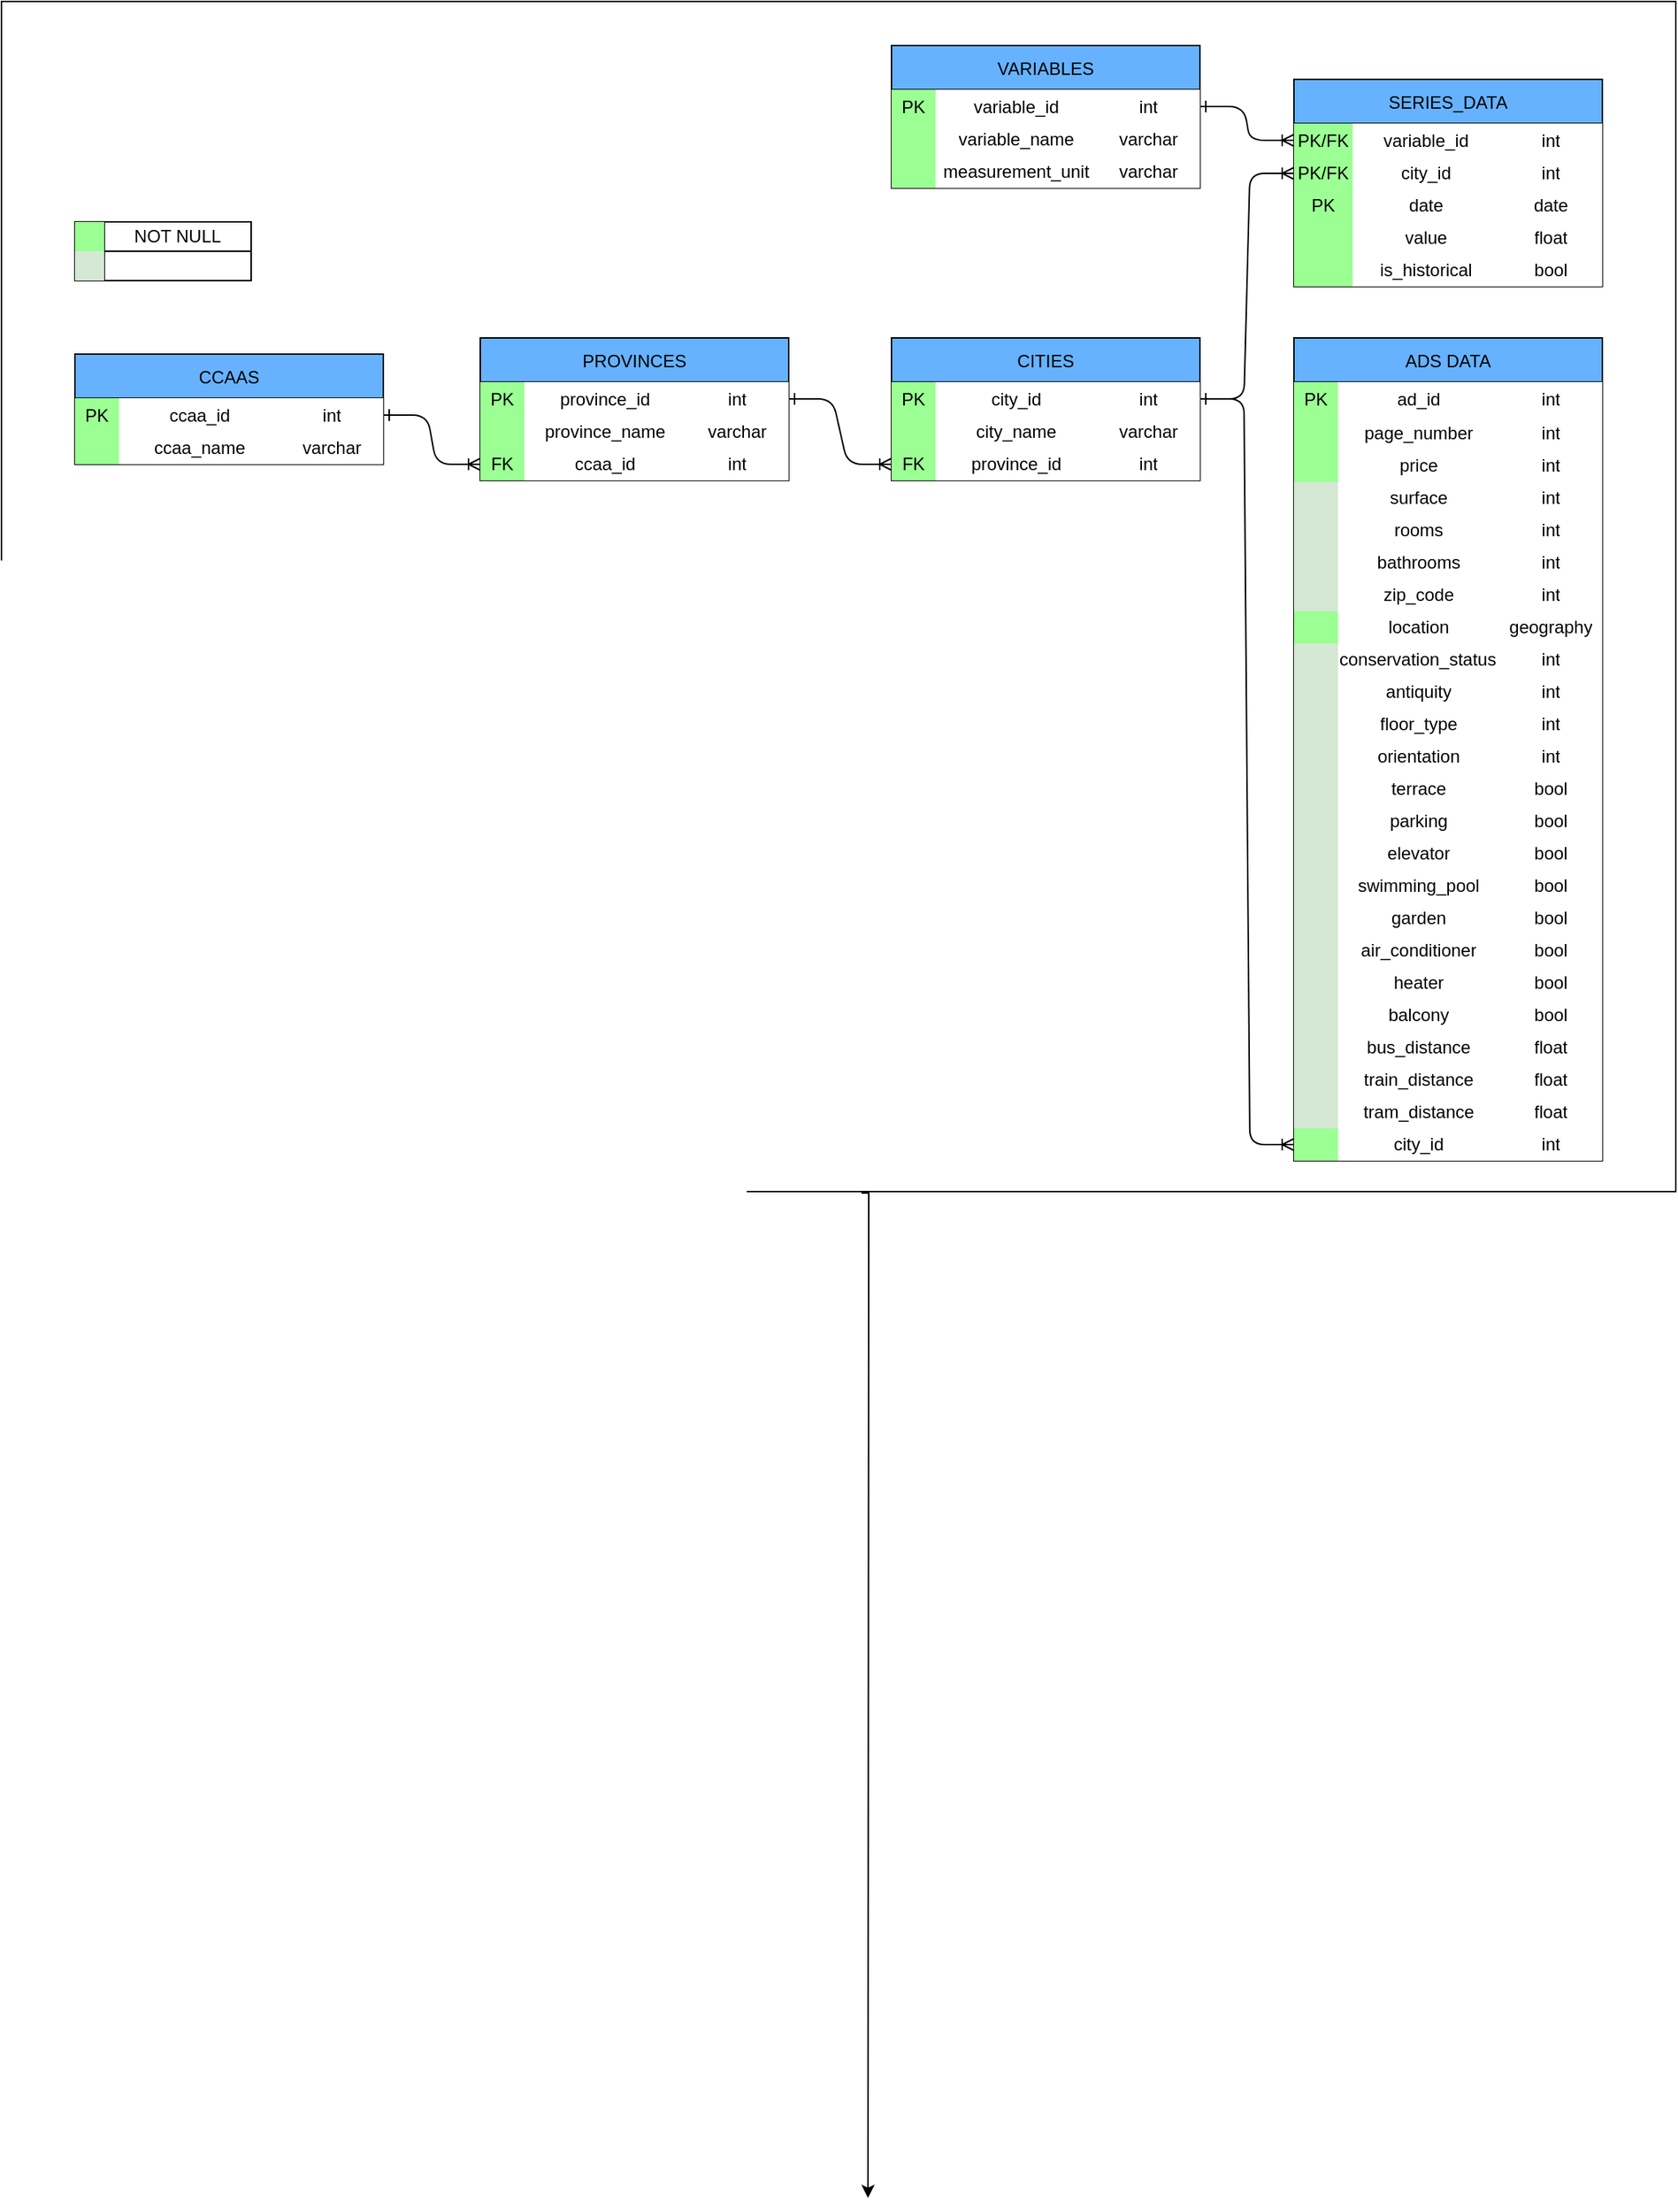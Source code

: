 <mxfile version="26.2.2">
  <diagram name="Página-1" id="GVHrLX6mfsKCfZDiuI6_">
    <mxGraphModel dx="1942" dy="1930" grid="1" gridSize="10" guides="1" tooltips="1" connect="1" arrows="1" fold="1" page="1" pageScale="1" pageWidth="827" pageHeight="1169" math="0" shadow="0">
      <root>
        <mxCell id="0" />
        <mxCell id="1" parent="0" />
        <mxCell id="J758qE4sNnt40KiTb17j-179" value="" style="edgeStyle=orthogonalEdgeStyle;rounded=0;orthogonalLoop=1;jettySize=auto;html=1;" parent="1" source="J758qE4sNnt40KiTb17j-152" edge="1">
          <mxGeometry relative="1" as="geometry">
            <mxPoint y="475" as="targetPoint" />
          </mxGeometry>
        </mxCell>
        <mxCell id="J758qE4sNnt40KiTb17j-215" value="" style="group" parent="1" vertex="1" connectable="0">
          <mxGeometry x="-590" y="-1020" width="1140" height="810" as="geometry" />
        </mxCell>
        <mxCell id="J758qE4sNnt40KiTb17j-210" value="" style="rounded=0;whiteSpace=wrap;html=1;" parent="J758qE4sNnt40KiTb17j-215" vertex="1">
          <mxGeometry width="1140" height="810" as="geometry" />
        </mxCell>
        <mxCell id="J758qE4sNnt40KiTb17j-1" value="CCAAS" style="shape=table;startSize=30;container=1;collapsible=0;childLayout=tableLayout;fillColor=#66B2FF;" parent="J758qE4sNnt40KiTb17j-215" vertex="1">
          <mxGeometry x="50" y="240" width="210" height="75" as="geometry" />
        </mxCell>
        <mxCell id="J758qE4sNnt40KiTb17j-2" value="" style="shape=tableRow;horizontal=0;startSize=0;swimlaneHead=0;swimlaneBody=0;strokeColor=inherit;top=0;left=0;bottom=0;right=0;collapsible=0;dropTarget=0;fillColor=#9BFF94;points=[[0,0.5],[1,0.5]];portConstraint=eastwest;" parent="J758qE4sNnt40KiTb17j-1" vertex="1">
          <mxGeometry y="30" width="210" height="23" as="geometry" />
        </mxCell>
        <mxCell id="J758qE4sNnt40KiTb17j-3" value="PK" style="shape=partialRectangle;html=1;whiteSpace=wrap;connectable=0;strokeColor=#FFFFFF;overflow=hidden;fillColor=#9BFF94;top=0;left=0;bottom=0;right=0;pointerEvents=1;" parent="J758qE4sNnt40KiTb17j-2" vertex="1">
          <mxGeometry width="30" height="23" as="geometry">
            <mxRectangle width="30" height="23" as="alternateBounds" />
          </mxGeometry>
        </mxCell>
        <mxCell id="J758qE4sNnt40KiTb17j-4" value="ccaa_id" style="shape=partialRectangle;html=1;whiteSpace=wrap;connectable=0;strokeColor=#000000;overflow=hidden;fillColor=#FFFFFF;top=0;left=0;bottom=0;right=0;pointerEvents=1;" parent="J758qE4sNnt40KiTb17j-2" vertex="1">
          <mxGeometry x="30" width="110" height="23" as="geometry">
            <mxRectangle width="110" height="23" as="alternateBounds" />
          </mxGeometry>
        </mxCell>
        <mxCell id="J758qE4sNnt40KiTb17j-5" value="int" style="shape=partialRectangle;html=1;whiteSpace=wrap;connectable=0;strokeColor=#FFFFFF;overflow=hidden;fillColor=#FFFFFF;top=0;left=0;bottom=0;right=0;pointerEvents=1;" parent="J758qE4sNnt40KiTb17j-2" vertex="1">
          <mxGeometry x="140" width="70" height="23" as="geometry">
            <mxRectangle width="70" height="23" as="alternateBounds" />
          </mxGeometry>
        </mxCell>
        <mxCell id="J758qE4sNnt40KiTb17j-6" style="shape=tableRow;horizontal=0;startSize=0;swimlaneHead=0;swimlaneBody=0;strokeColor=inherit;top=0;left=0;bottom=0;right=0;collapsible=0;dropTarget=0;fillColor=none;points=[[0,0.5],[1,0.5]];portConstraint=eastwest;" parent="J758qE4sNnt40KiTb17j-1" vertex="1">
          <mxGeometry y="53" width="210" height="22" as="geometry" />
        </mxCell>
        <mxCell id="J758qE4sNnt40KiTb17j-7" value="" style="shape=partialRectangle;html=1;whiteSpace=wrap;connectable=0;strokeColor=#FFFFFF;overflow=hidden;fillColor=#9BFF94;top=0;left=0;bottom=0;right=0;pointerEvents=1;" parent="J758qE4sNnt40KiTb17j-6" vertex="1">
          <mxGeometry width="30" height="22" as="geometry">
            <mxRectangle width="30" height="22" as="alternateBounds" />
          </mxGeometry>
        </mxCell>
        <mxCell id="J758qE4sNnt40KiTb17j-8" value="ccaa_name" style="shape=partialRectangle;html=1;whiteSpace=wrap;connectable=0;strokeColor=#FFFFFF;overflow=hidden;fillColor=#FFFFFF;top=0;left=0;bottom=0;right=0;pointerEvents=1;" parent="J758qE4sNnt40KiTb17j-6" vertex="1">
          <mxGeometry x="30" width="110" height="22" as="geometry">
            <mxRectangle width="110" height="22" as="alternateBounds" />
          </mxGeometry>
        </mxCell>
        <mxCell id="J758qE4sNnt40KiTb17j-9" value="varchar" style="shape=partialRectangle;html=1;whiteSpace=wrap;connectable=0;strokeColor=#FFFFFF;overflow=hidden;fillColor=#FFFFFF;top=0;left=0;bottom=0;right=0;pointerEvents=1;" parent="J758qE4sNnt40KiTb17j-6" vertex="1">
          <mxGeometry x="140" width="70" height="22" as="geometry">
            <mxRectangle width="70" height="22" as="alternateBounds" />
          </mxGeometry>
        </mxCell>
        <mxCell id="J758qE4sNnt40KiTb17j-10" value="" style="shape=table;startSize=0;container=1;collapsible=0;childLayout=tableLayout;strokeColor=#000000;" parent="J758qE4sNnt40KiTb17j-215" vertex="1">
          <mxGeometry x="50" y="150" width="120" height="40" as="geometry" />
        </mxCell>
        <mxCell id="J758qE4sNnt40KiTb17j-11" value="" style="shape=tableRow;horizontal=0;startSize=0;swimlaneHead=0;swimlaneBody=0;strokeColor=inherit;top=0;left=0;bottom=0;right=0;collapsible=0;dropTarget=0;fillColor=none;points=[[0,0.5],[1,0.5]];portConstraint=eastwest;" parent="J758qE4sNnt40KiTb17j-10" vertex="1">
          <mxGeometry width="120" height="20" as="geometry" />
        </mxCell>
        <mxCell id="J758qE4sNnt40KiTb17j-12" value="" style="shape=partialRectangle;html=1;whiteSpace=wrap;connectable=0;strokeColor=#000000;overflow=hidden;fillColor=#9BFF94;top=0;left=0;bottom=0;right=0;pointerEvents=1;shadow=0;" parent="J758qE4sNnt40KiTb17j-11" vertex="1">
          <mxGeometry width="20" height="20" as="geometry">
            <mxRectangle width="20" height="20" as="alternateBounds" />
          </mxGeometry>
        </mxCell>
        <mxCell id="J758qE4sNnt40KiTb17j-13" value="NOT NULL" style="shape=partialRectangle;html=1;whiteSpace=wrap;connectable=0;strokeColor=inherit;overflow=hidden;fillColor=none;top=0;left=0;bottom=0;right=0;pointerEvents=1;" parent="J758qE4sNnt40KiTb17j-11" vertex="1">
          <mxGeometry x="20" width="100" height="20" as="geometry">
            <mxRectangle width="100" height="20" as="alternateBounds" />
          </mxGeometry>
        </mxCell>
        <mxCell id="J758qE4sNnt40KiTb17j-14" value="" style="shape=tableRow;horizontal=0;startSize=0;swimlaneHead=0;swimlaneBody=0;strokeColor=inherit;top=0;left=0;bottom=0;right=0;collapsible=0;dropTarget=0;fillColor=none;points=[[0,0.5],[1,0.5]];portConstraint=eastwest;" parent="J758qE4sNnt40KiTb17j-10" vertex="1">
          <mxGeometry y="20" width="120" height="20" as="geometry" />
        </mxCell>
        <mxCell id="J758qE4sNnt40KiTb17j-15" value="" style="shape=partialRectangle;html=1;whiteSpace=wrap;connectable=0;strokeColor=#82b366;overflow=hidden;fillColor=#d5e8d4;top=0;left=0;bottom=0;right=0;pointerEvents=1;shadow=0;" parent="J758qE4sNnt40KiTb17j-14" vertex="1">
          <mxGeometry width="20" height="20" as="geometry">
            <mxRectangle width="20" height="20" as="alternateBounds" />
          </mxGeometry>
        </mxCell>
        <mxCell id="J758qE4sNnt40KiTb17j-16" value="" style="shape=partialRectangle;html=1;whiteSpace=wrap;connectable=0;strokeColor=inherit;overflow=hidden;fillColor=none;top=0;left=0;bottom=0;right=0;pointerEvents=1;" parent="J758qE4sNnt40KiTb17j-14" vertex="1">
          <mxGeometry x="20" width="100" height="20" as="geometry">
            <mxRectangle width="100" height="20" as="alternateBounds" />
          </mxGeometry>
        </mxCell>
        <mxCell id="J758qE4sNnt40KiTb17j-17" value="PROVINCES" style="shape=table;startSize=30;container=1;collapsible=0;childLayout=tableLayout;fillColor=#66B2FF;" parent="J758qE4sNnt40KiTb17j-215" vertex="1">
          <mxGeometry x="326" y="229" width="210" height="97" as="geometry" />
        </mxCell>
        <mxCell id="J758qE4sNnt40KiTb17j-18" value="" style="shape=tableRow;horizontal=0;startSize=0;swimlaneHead=0;swimlaneBody=0;strokeColor=inherit;top=0;left=0;bottom=0;right=0;collapsible=0;dropTarget=0;fillColor=#9BFF94;points=[[0,0.5],[1,0.5]];portConstraint=eastwest;" parent="J758qE4sNnt40KiTb17j-17" vertex="1">
          <mxGeometry y="30" width="210" height="23" as="geometry" />
        </mxCell>
        <mxCell id="J758qE4sNnt40KiTb17j-19" value="PK" style="shape=partialRectangle;html=1;whiteSpace=wrap;connectable=0;strokeColor=#FFFFFF;overflow=hidden;fillColor=#9BFF94;top=0;left=0;bottom=0;right=0;pointerEvents=1;" parent="J758qE4sNnt40KiTb17j-18" vertex="1">
          <mxGeometry width="30" height="23" as="geometry">
            <mxRectangle width="30" height="23" as="alternateBounds" />
          </mxGeometry>
        </mxCell>
        <mxCell id="J758qE4sNnt40KiTb17j-20" value="province_id" style="shape=partialRectangle;html=1;whiteSpace=wrap;connectable=0;strokeColor=#000000;overflow=hidden;fillColor=#FFFFFF;top=0;left=0;bottom=0;right=0;pointerEvents=1;" parent="J758qE4sNnt40KiTb17j-18" vertex="1">
          <mxGeometry x="30" width="110" height="23" as="geometry">
            <mxRectangle width="110" height="23" as="alternateBounds" />
          </mxGeometry>
        </mxCell>
        <mxCell id="J758qE4sNnt40KiTb17j-21" value="int" style="shape=partialRectangle;html=1;whiteSpace=wrap;connectable=0;strokeColor=#FFFFFF;overflow=hidden;fillColor=#FFFFFF;top=0;left=0;bottom=0;right=0;pointerEvents=1;" parent="J758qE4sNnt40KiTb17j-18" vertex="1">
          <mxGeometry x="140" width="70" height="23" as="geometry">
            <mxRectangle width="70" height="23" as="alternateBounds" />
          </mxGeometry>
        </mxCell>
        <mxCell id="J758qE4sNnt40KiTb17j-22" style="shape=tableRow;horizontal=0;startSize=0;swimlaneHead=0;swimlaneBody=0;strokeColor=inherit;top=0;left=0;bottom=0;right=0;collapsible=0;dropTarget=0;fillColor=none;points=[[0,0.5],[1,0.5]];portConstraint=eastwest;" parent="J758qE4sNnt40KiTb17j-17" vertex="1">
          <mxGeometry y="53" width="210" height="22" as="geometry" />
        </mxCell>
        <mxCell id="J758qE4sNnt40KiTb17j-23" value="" style="shape=partialRectangle;html=1;whiteSpace=wrap;connectable=0;strokeColor=#FFFFFF;overflow=hidden;fillColor=#9BFF94;top=0;left=0;bottom=0;right=0;pointerEvents=1;" parent="J758qE4sNnt40KiTb17j-22" vertex="1">
          <mxGeometry width="30" height="22" as="geometry">
            <mxRectangle width="30" height="22" as="alternateBounds" />
          </mxGeometry>
        </mxCell>
        <mxCell id="J758qE4sNnt40KiTb17j-24" value="province_name" style="shape=partialRectangle;html=1;whiteSpace=wrap;connectable=0;strokeColor=#FFFFFF;overflow=hidden;fillColor=#FFFFFF;top=0;left=0;bottom=0;right=0;pointerEvents=1;" parent="J758qE4sNnt40KiTb17j-22" vertex="1">
          <mxGeometry x="30" width="110" height="22" as="geometry">
            <mxRectangle width="110" height="22" as="alternateBounds" />
          </mxGeometry>
        </mxCell>
        <mxCell id="J758qE4sNnt40KiTb17j-25" value="varchar" style="shape=partialRectangle;html=1;whiteSpace=wrap;connectable=0;strokeColor=#FFFFFF;overflow=hidden;fillColor=#FFFFFF;top=0;left=0;bottom=0;right=0;pointerEvents=1;" parent="J758qE4sNnt40KiTb17j-22" vertex="1">
          <mxGeometry x="140" width="70" height="22" as="geometry">
            <mxRectangle width="70" height="22" as="alternateBounds" />
          </mxGeometry>
        </mxCell>
        <mxCell id="J758qE4sNnt40KiTb17j-26" style="shape=tableRow;horizontal=0;startSize=0;swimlaneHead=0;swimlaneBody=0;strokeColor=inherit;top=0;left=0;bottom=0;right=0;collapsible=0;dropTarget=0;fillColor=none;points=[[0,0.5],[1,0.5]];portConstraint=eastwest;" parent="J758qE4sNnt40KiTb17j-17" vertex="1">
          <mxGeometry y="75" width="210" height="22" as="geometry" />
        </mxCell>
        <mxCell id="J758qE4sNnt40KiTb17j-27" value="FK" style="shape=partialRectangle;html=1;whiteSpace=wrap;connectable=0;strokeColor=#FFFFFF;overflow=hidden;fillColor=#9BFF94;top=0;left=0;bottom=0;right=0;pointerEvents=1;" parent="J758qE4sNnt40KiTb17j-26" vertex="1">
          <mxGeometry width="30" height="22" as="geometry">
            <mxRectangle width="30" height="22" as="alternateBounds" />
          </mxGeometry>
        </mxCell>
        <mxCell id="J758qE4sNnt40KiTb17j-28" value="ccaa_id" style="shape=partialRectangle;html=1;whiteSpace=wrap;connectable=0;strokeColor=#FFFFFF;overflow=hidden;fillColor=#FFFFFF;top=0;left=0;bottom=0;right=0;pointerEvents=1;" parent="J758qE4sNnt40KiTb17j-26" vertex="1">
          <mxGeometry x="30" width="110" height="22" as="geometry">
            <mxRectangle width="110" height="22" as="alternateBounds" />
          </mxGeometry>
        </mxCell>
        <mxCell id="J758qE4sNnt40KiTb17j-29" value="int" style="shape=partialRectangle;html=1;whiteSpace=wrap;connectable=0;strokeColor=#FFFFFF;overflow=hidden;fillColor=#FFFFFF;top=0;left=0;bottom=0;right=0;pointerEvents=1;" parent="J758qE4sNnt40KiTb17j-26" vertex="1">
          <mxGeometry x="140" width="70" height="22" as="geometry">
            <mxRectangle width="70" height="22" as="alternateBounds" />
          </mxGeometry>
        </mxCell>
        <mxCell id="J758qE4sNnt40KiTb17j-30" value="" style="edgeStyle=entityRelationEdgeStyle;fontSize=12;html=1;endArrow=ERoneToMany;rounded=1;entryX=0;entryY=0.5;entryDx=0;entryDy=0;exitX=1;exitY=0.5;exitDx=0;exitDy=0;startArrow=ERone;startFill=0;curved=0;" parent="J758qE4sNnt40KiTb17j-215" source="J758qE4sNnt40KiTb17j-2" target="J758qE4sNnt40KiTb17j-26" edge="1">
          <mxGeometry width="100" height="100" relative="1" as="geometry">
            <mxPoint x="256" y="-43" as="sourcePoint" />
            <mxPoint x="318" y="-19" as="targetPoint" />
          </mxGeometry>
        </mxCell>
        <mxCell id="J758qE4sNnt40KiTb17j-31" value="CITIES" style="shape=table;startSize=30;container=1;collapsible=0;childLayout=tableLayout;fillColor=#66B2FF;" parent="J758qE4sNnt40KiTb17j-215" vertex="1">
          <mxGeometry x="606" y="229" width="210" height="97" as="geometry" />
        </mxCell>
        <mxCell id="J758qE4sNnt40KiTb17j-32" value="" style="shape=tableRow;horizontal=0;startSize=0;swimlaneHead=0;swimlaneBody=0;strokeColor=inherit;top=0;left=0;bottom=0;right=0;collapsible=0;dropTarget=0;fillColor=#9BFF94;points=[[0,0.5],[1,0.5]];portConstraint=eastwest;" parent="J758qE4sNnt40KiTb17j-31" vertex="1">
          <mxGeometry y="30" width="210" height="23" as="geometry" />
        </mxCell>
        <mxCell id="J758qE4sNnt40KiTb17j-33" value="PK" style="shape=partialRectangle;html=1;whiteSpace=wrap;connectable=0;strokeColor=#FFFFFF;overflow=hidden;fillColor=#9BFF94;top=0;left=0;bottom=0;right=0;pointerEvents=1;" parent="J758qE4sNnt40KiTb17j-32" vertex="1">
          <mxGeometry width="30" height="23" as="geometry">
            <mxRectangle width="30" height="23" as="alternateBounds" />
          </mxGeometry>
        </mxCell>
        <mxCell id="J758qE4sNnt40KiTb17j-34" value="city_id" style="shape=partialRectangle;html=1;whiteSpace=wrap;connectable=0;strokeColor=#000000;overflow=hidden;fillColor=#FFFFFF;top=0;left=0;bottom=0;right=0;pointerEvents=1;" parent="J758qE4sNnt40KiTb17j-32" vertex="1">
          <mxGeometry x="30" width="110" height="23" as="geometry">
            <mxRectangle width="110" height="23" as="alternateBounds" />
          </mxGeometry>
        </mxCell>
        <mxCell id="J758qE4sNnt40KiTb17j-35" value="int" style="shape=partialRectangle;html=1;whiteSpace=wrap;connectable=0;strokeColor=#FFFFFF;overflow=hidden;fillColor=#FFFFFF;top=0;left=0;bottom=0;right=0;pointerEvents=1;" parent="J758qE4sNnt40KiTb17j-32" vertex="1">
          <mxGeometry x="140" width="70" height="23" as="geometry">
            <mxRectangle width="70" height="23" as="alternateBounds" />
          </mxGeometry>
        </mxCell>
        <mxCell id="J758qE4sNnt40KiTb17j-36" style="shape=tableRow;horizontal=0;startSize=0;swimlaneHead=0;swimlaneBody=0;strokeColor=inherit;top=0;left=0;bottom=0;right=0;collapsible=0;dropTarget=0;fillColor=none;points=[[0,0.5],[1,0.5]];portConstraint=eastwest;" parent="J758qE4sNnt40KiTb17j-31" vertex="1">
          <mxGeometry y="53" width="210" height="22" as="geometry" />
        </mxCell>
        <mxCell id="J758qE4sNnt40KiTb17j-37" value="" style="shape=partialRectangle;html=1;whiteSpace=wrap;connectable=0;strokeColor=#FFFFFF;overflow=hidden;fillColor=#9BFF94;top=0;left=0;bottom=0;right=0;pointerEvents=1;" parent="J758qE4sNnt40KiTb17j-36" vertex="1">
          <mxGeometry width="30" height="22" as="geometry">
            <mxRectangle width="30" height="22" as="alternateBounds" />
          </mxGeometry>
        </mxCell>
        <mxCell id="J758qE4sNnt40KiTb17j-38" value="city_name" style="shape=partialRectangle;html=1;whiteSpace=wrap;connectable=0;strokeColor=#FFFFFF;overflow=hidden;fillColor=#FFFFFF;top=0;left=0;bottom=0;right=0;pointerEvents=1;" parent="J758qE4sNnt40KiTb17j-36" vertex="1">
          <mxGeometry x="30" width="110" height="22" as="geometry">
            <mxRectangle width="110" height="22" as="alternateBounds" />
          </mxGeometry>
        </mxCell>
        <mxCell id="J758qE4sNnt40KiTb17j-39" value="varchar" style="shape=partialRectangle;html=1;whiteSpace=wrap;connectable=0;strokeColor=#FFFFFF;overflow=hidden;fillColor=#FFFFFF;top=0;left=0;bottom=0;right=0;pointerEvents=1;" parent="J758qE4sNnt40KiTb17j-36" vertex="1">
          <mxGeometry x="140" width="70" height="22" as="geometry">
            <mxRectangle width="70" height="22" as="alternateBounds" />
          </mxGeometry>
        </mxCell>
        <mxCell id="J758qE4sNnt40KiTb17j-40" style="shape=tableRow;horizontal=0;startSize=0;swimlaneHead=0;swimlaneBody=0;strokeColor=inherit;top=0;left=0;bottom=0;right=0;collapsible=0;dropTarget=0;fillColor=none;points=[[0,0.5],[1,0.5]];portConstraint=eastwest;" parent="J758qE4sNnt40KiTb17j-31" vertex="1">
          <mxGeometry y="75" width="210" height="22" as="geometry" />
        </mxCell>
        <mxCell id="J758qE4sNnt40KiTb17j-41" value="FK" style="shape=partialRectangle;html=1;whiteSpace=wrap;connectable=0;strokeColor=#FFFFFF;overflow=hidden;fillColor=#9BFF94;top=0;left=0;bottom=0;right=0;pointerEvents=1;" parent="J758qE4sNnt40KiTb17j-40" vertex="1">
          <mxGeometry width="30" height="22" as="geometry">
            <mxRectangle width="30" height="22" as="alternateBounds" />
          </mxGeometry>
        </mxCell>
        <mxCell id="J758qE4sNnt40KiTb17j-42" value="province_id" style="shape=partialRectangle;html=1;whiteSpace=wrap;connectable=0;strokeColor=#FFFFFF;overflow=hidden;fillColor=#FFFFFF;top=0;left=0;bottom=0;right=0;pointerEvents=1;" parent="J758qE4sNnt40KiTb17j-40" vertex="1">
          <mxGeometry x="30" width="110" height="22" as="geometry">
            <mxRectangle width="110" height="22" as="alternateBounds" />
          </mxGeometry>
        </mxCell>
        <mxCell id="J758qE4sNnt40KiTb17j-43" value="int" style="shape=partialRectangle;html=1;whiteSpace=wrap;connectable=0;strokeColor=#FFFFFF;overflow=hidden;fillColor=#FFFFFF;top=0;left=0;bottom=0;right=0;pointerEvents=1;" parent="J758qE4sNnt40KiTb17j-40" vertex="1">
          <mxGeometry x="140" width="70" height="22" as="geometry">
            <mxRectangle width="70" height="22" as="alternateBounds" />
          </mxGeometry>
        </mxCell>
        <mxCell id="J758qE4sNnt40KiTb17j-44" value="" style="edgeStyle=entityRelationEdgeStyle;fontSize=12;html=1;endArrow=ERoneToMany;rounded=1;entryX=0;entryY=0.5;entryDx=0;entryDy=0;exitX=1;exitY=0.5;exitDx=0;exitDy=0;startArrow=ERone;startFill=0;curved=0;" parent="J758qE4sNnt40KiTb17j-215" source="J758qE4sNnt40KiTb17j-18" target="J758qE4sNnt40KiTb17j-40" edge="1">
          <mxGeometry width="100" height="100" relative="1" as="geometry">
            <mxPoint x="270" y="292" as="sourcePoint" />
            <mxPoint x="336" y="325" as="targetPoint" />
          </mxGeometry>
        </mxCell>
        <mxCell id="J758qE4sNnt40KiTb17j-45" value="ADS DATA" style="shape=table;startSize=30;container=1;collapsible=0;childLayout=tableLayout;fillColor=#66B2FF;" parent="J758qE4sNnt40KiTb17j-215" vertex="1">
          <mxGeometry x="880" y="229" width="210" height="560" as="geometry" />
        </mxCell>
        <mxCell id="J758qE4sNnt40KiTb17j-46" value="" style="shape=tableRow;horizontal=0;startSize=0;swimlaneHead=0;swimlaneBody=0;strokeColor=inherit;top=0;left=0;bottom=0;right=0;collapsible=0;dropTarget=0;fillColor=#9BFF94;points=[[0,0.5],[1,0.5]];portConstraint=eastwest;" parent="J758qE4sNnt40KiTb17j-45" vertex="1">
          <mxGeometry y="30" width="210" height="23" as="geometry" />
        </mxCell>
        <mxCell id="J758qE4sNnt40KiTb17j-47" value="PK" style="shape=partialRectangle;html=1;whiteSpace=wrap;connectable=0;strokeColor=#FFFFFF;overflow=hidden;fillColor=#9BFF94;top=0;left=0;bottom=0;right=0;pointerEvents=1;" parent="J758qE4sNnt40KiTb17j-46" vertex="1">
          <mxGeometry width="30" height="23" as="geometry">
            <mxRectangle width="30" height="23" as="alternateBounds" />
          </mxGeometry>
        </mxCell>
        <mxCell id="J758qE4sNnt40KiTb17j-48" value="ad_id" style="shape=partialRectangle;html=1;whiteSpace=wrap;connectable=0;strokeColor=#000000;overflow=hidden;fillColor=#FFFFFF;top=0;left=0;bottom=0;right=0;pointerEvents=1;" parent="J758qE4sNnt40KiTb17j-46" vertex="1">
          <mxGeometry x="30" width="110" height="23" as="geometry">
            <mxRectangle width="110" height="23" as="alternateBounds" />
          </mxGeometry>
        </mxCell>
        <mxCell id="J758qE4sNnt40KiTb17j-49" value="int" style="shape=partialRectangle;html=1;whiteSpace=wrap;connectable=0;strokeColor=#FFFFFF;overflow=hidden;fillColor=#FFFFFF;top=0;left=0;bottom=0;right=0;pointerEvents=1;" parent="J758qE4sNnt40KiTb17j-46" vertex="1">
          <mxGeometry x="140" width="70" height="23" as="geometry">
            <mxRectangle width="70" height="23" as="alternateBounds" />
          </mxGeometry>
        </mxCell>
        <mxCell id="-vX8YFXZEX_oYzsycdGI-1" style="shape=tableRow;horizontal=0;startSize=0;swimlaneHead=0;swimlaneBody=0;strokeColor=inherit;top=0;left=0;bottom=0;right=0;collapsible=0;dropTarget=0;fillColor=#9BFF94;points=[[0,0.5],[1,0.5]];portConstraint=eastwest;" vertex="1" parent="J758qE4sNnt40KiTb17j-45">
          <mxGeometry y="53" width="210" height="23" as="geometry" />
        </mxCell>
        <mxCell id="-vX8YFXZEX_oYzsycdGI-2" style="shape=partialRectangle;html=1;whiteSpace=wrap;connectable=0;strokeColor=#FFFFFF;overflow=hidden;fillColor=#9BFF94;top=0;left=0;bottom=0;right=0;pointerEvents=1;" vertex="1" parent="-vX8YFXZEX_oYzsycdGI-1">
          <mxGeometry width="30" height="23" as="geometry">
            <mxRectangle width="30" height="23" as="alternateBounds" />
          </mxGeometry>
        </mxCell>
        <mxCell id="-vX8YFXZEX_oYzsycdGI-3" value="page_number" style="shape=partialRectangle;html=1;whiteSpace=wrap;connectable=0;strokeColor=#000000;overflow=hidden;fillColor=#FFFFFF;top=0;left=0;bottom=0;right=0;pointerEvents=1;" vertex="1" parent="-vX8YFXZEX_oYzsycdGI-1">
          <mxGeometry x="30" width="110" height="23" as="geometry">
            <mxRectangle width="110" height="23" as="alternateBounds" />
          </mxGeometry>
        </mxCell>
        <mxCell id="-vX8YFXZEX_oYzsycdGI-4" value="int" style="shape=partialRectangle;html=1;whiteSpace=wrap;connectable=0;strokeColor=#FFFFFF;overflow=hidden;fillColor=#FFFFFF;top=0;left=0;bottom=0;right=0;pointerEvents=1;" vertex="1" parent="-vX8YFXZEX_oYzsycdGI-1">
          <mxGeometry x="140" width="70" height="23" as="geometry">
            <mxRectangle width="70" height="23" as="alternateBounds" />
          </mxGeometry>
        </mxCell>
        <mxCell id="J758qE4sNnt40KiTb17j-50" style="shape=tableRow;horizontal=0;startSize=0;swimlaneHead=0;swimlaneBody=0;strokeColor=inherit;top=0;left=0;bottom=0;right=0;collapsible=0;dropTarget=0;fillColor=none;points=[[0,0.5],[1,0.5]];portConstraint=eastwest;" parent="J758qE4sNnt40KiTb17j-45" vertex="1">
          <mxGeometry y="76" width="210" height="22" as="geometry" />
        </mxCell>
        <mxCell id="J758qE4sNnt40KiTb17j-51" value="" style="shape=partialRectangle;html=1;whiteSpace=wrap;connectable=0;strokeColor=#FFFFFF;overflow=hidden;fillColor=#9BFF94;top=0;left=0;bottom=0;right=0;pointerEvents=1;" parent="J758qE4sNnt40KiTb17j-50" vertex="1">
          <mxGeometry width="30" height="22" as="geometry">
            <mxRectangle width="30" height="22" as="alternateBounds" />
          </mxGeometry>
        </mxCell>
        <mxCell id="J758qE4sNnt40KiTb17j-52" value="price" style="shape=partialRectangle;html=1;whiteSpace=wrap;connectable=0;strokeColor=#FFFFFF;overflow=hidden;fillColor=#FFFFFF;top=0;left=0;bottom=0;right=0;pointerEvents=1;" parent="J758qE4sNnt40KiTb17j-50" vertex="1">
          <mxGeometry x="30" width="110" height="22" as="geometry">
            <mxRectangle width="110" height="22" as="alternateBounds" />
          </mxGeometry>
        </mxCell>
        <mxCell id="J758qE4sNnt40KiTb17j-53" value="int" style="shape=partialRectangle;html=1;whiteSpace=wrap;connectable=0;strokeColor=#FFFFFF;overflow=hidden;fillColor=#FFFFFF;top=0;left=0;bottom=0;right=0;pointerEvents=1;" parent="J758qE4sNnt40KiTb17j-50" vertex="1">
          <mxGeometry x="140" width="70" height="22" as="geometry">
            <mxRectangle width="70" height="22" as="alternateBounds" />
          </mxGeometry>
        </mxCell>
        <mxCell id="J758qE4sNnt40KiTb17j-211" style="shape=tableRow;horizontal=0;startSize=0;swimlaneHead=0;swimlaneBody=0;strokeColor=inherit;top=0;left=0;bottom=0;right=0;collapsible=0;dropTarget=0;fillColor=none;points=[[0,0.5],[1,0.5]];portConstraint=eastwest;" parent="J758qE4sNnt40KiTb17j-45" vertex="1">
          <mxGeometry y="98" width="210" height="22" as="geometry" />
        </mxCell>
        <mxCell id="J758qE4sNnt40KiTb17j-212" style="shape=partialRectangle;html=1;whiteSpace=wrap;connectable=0;strokeColor=#82b366;overflow=hidden;fillColor=#d5e8d4;top=0;left=0;bottom=0;right=0;pointerEvents=1;" parent="J758qE4sNnt40KiTb17j-211" vertex="1">
          <mxGeometry width="30" height="22" as="geometry">
            <mxRectangle width="30" height="22" as="alternateBounds" />
          </mxGeometry>
        </mxCell>
        <mxCell id="J758qE4sNnt40KiTb17j-213" value="surface" style="shape=partialRectangle;html=1;whiteSpace=wrap;connectable=0;strokeColor=#FFFFFF;overflow=hidden;fillColor=#FFFFFF;top=0;left=0;bottom=0;right=0;pointerEvents=1;" parent="J758qE4sNnt40KiTb17j-211" vertex="1">
          <mxGeometry x="30" width="110" height="22" as="geometry">
            <mxRectangle width="110" height="22" as="alternateBounds" />
          </mxGeometry>
        </mxCell>
        <mxCell id="J758qE4sNnt40KiTb17j-214" value="int" style="shape=partialRectangle;html=1;whiteSpace=wrap;connectable=0;strokeColor=#FFFFFF;overflow=hidden;fillColor=#FFFFFF;top=0;left=0;bottom=0;right=0;pointerEvents=1;" parent="J758qE4sNnt40KiTb17j-211" vertex="1">
          <mxGeometry x="140" width="70" height="22" as="geometry">
            <mxRectangle width="70" height="22" as="alternateBounds" />
          </mxGeometry>
        </mxCell>
        <mxCell id="J758qE4sNnt40KiTb17j-54" style="shape=tableRow;horizontal=0;startSize=0;swimlaneHead=0;swimlaneBody=0;strokeColor=inherit;top=0;left=0;bottom=0;right=0;collapsible=0;dropTarget=0;fillColor=none;points=[[0,0.5],[1,0.5]];portConstraint=eastwest;" parent="J758qE4sNnt40KiTb17j-45" vertex="1">
          <mxGeometry y="120" width="210" height="22" as="geometry" />
        </mxCell>
        <mxCell id="J758qE4sNnt40KiTb17j-55" style="shape=partialRectangle;html=1;whiteSpace=wrap;connectable=0;strokeColor=#82b366;overflow=hidden;fillColor=#d5e8d4;top=0;left=0;bottom=0;right=0;pointerEvents=1;" parent="J758qE4sNnt40KiTb17j-54" vertex="1">
          <mxGeometry width="30" height="22" as="geometry">
            <mxRectangle width="30" height="22" as="alternateBounds" />
          </mxGeometry>
        </mxCell>
        <mxCell id="J758qE4sNnt40KiTb17j-56" value="rooms" style="shape=partialRectangle;html=1;whiteSpace=wrap;connectable=0;strokeColor=#FFFFFF;overflow=hidden;fillColor=#FFFFFF;top=0;left=0;bottom=0;right=0;pointerEvents=1;" parent="J758qE4sNnt40KiTb17j-54" vertex="1">
          <mxGeometry x="30" width="110" height="22" as="geometry">
            <mxRectangle width="110" height="22" as="alternateBounds" />
          </mxGeometry>
        </mxCell>
        <mxCell id="J758qE4sNnt40KiTb17j-57" value="int" style="shape=partialRectangle;html=1;whiteSpace=wrap;connectable=0;strokeColor=#FFFFFF;overflow=hidden;fillColor=#FFFFFF;top=0;left=0;bottom=0;right=0;pointerEvents=1;" parent="J758qE4sNnt40KiTb17j-54" vertex="1">
          <mxGeometry x="140" width="70" height="22" as="geometry">
            <mxRectangle width="70" height="22" as="alternateBounds" />
          </mxGeometry>
        </mxCell>
        <mxCell id="J758qE4sNnt40KiTb17j-58" style="shape=tableRow;horizontal=0;startSize=0;swimlaneHead=0;swimlaneBody=0;strokeColor=inherit;top=0;left=0;bottom=0;right=0;collapsible=0;dropTarget=0;fillColor=none;points=[[0,0.5],[1,0.5]];portConstraint=eastwest;" parent="J758qE4sNnt40KiTb17j-45" vertex="1">
          <mxGeometry y="142" width="210" height="22" as="geometry" />
        </mxCell>
        <mxCell id="J758qE4sNnt40KiTb17j-59" value="" style="shape=partialRectangle;html=1;whiteSpace=wrap;connectable=0;strokeColor=#82b366;overflow=hidden;fillColor=#d5e8d4;top=0;left=0;bottom=0;right=0;pointerEvents=1;" parent="J758qE4sNnt40KiTb17j-58" vertex="1">
          <mxGeometry width="30" height="22" as="geometry">
            <mxRectangle width="30" height="22" as="alternateBounds" />
          </mxGeometry>
        </mxCell>
        <mxCell id="J758qE4sNnt40KiTb17j-60" value="bathrooms" style="shape=partialRectangle;html=1;whiteSpace=wrap;connectable=0;strokeColor=#FFFFFF;overflow=hidden;fillColor=#FFFFFF;top=0;left=0;bottom=0;right=0;pointerEvents=1;" parent="J758qE4sNnt40KiTb17j-58" vertex="1">
          <mxGeometry x="30" width="110" height="22" as="geometry">
            <mxRectangle width="110" height="22" as="alternateBounds" />
          </mxGeometry>
        </mxCell>
        <mxCell id="J758qE4sNnt40KiTb17j-61" value="int" style="shape=partialRectangle;html=1;whiteSpace=wrap;connectable=0;strokeColor=#FFFFFF;overflow=hidden;fillColor=#FFFFFF;top=0;left=0;bottom=0;right=0;pointerEvents=1;" parent="J758qE4sNnt40KiTb17j-58" vertex="1">
          <mxGeometry x="140" width="70" height="22" as="geometry">
            <mxRectangle width="70" height="22" as="alternateBounds" />
          </mxGeometry>
        </mxCell>
        <mxCell id="J758qE4sNnt40KiTb17j-62" style="shape=tableRow;horizontal=0;startSize=0;swimlaneHead=0;swimlaneBody=0;strokeColor=inherit;top=0;left=0;bottom=0;right=0;collapsible=0;dropTarget=0;fillColor=none;points=[[0,0.5],[1,0.5]];portConstraint=eastwest;" parent="J758qE4sNnt40KiTb17j-45" vertex="1">
          <mxGeometry y="164" width="210" height="22" as="geometry" />
        </mxCell>
        <mxCell id="J758qE4sNnt40KiTb17j-63" style="shape=partialRectangle;html=1;whiteSpace=wrap;connectable=0;strokeColor=#82b366;overflow=hidden;fillColor=#d5e8d4;top=0;left=0;bottom=0;right=0;pointerEvents=1;" parent="J758qE4sNnt40KiTb17j-62" vertex="1">
          <mxGeometry width="30" height="22" as="geometry">
            <mxRectangle width="30" height="22" as="alternateBounds" />
          </mxGeometry>
        </mxCell>
        <mxCell id="J758qE4sNnt40KiTb17j-64" value="zip_code" style="shape=partialRectangle;html=1;whiteSpace=wrap;connectable=0;strokeColor=#FFFFFF;overflow=hidden;fillColor=#FFFFFF;top=0;left=0;bottom=0;right=0;pointerEvents=1;" parent="J758qE4sNnt40KiTb17j-62" vertex="1">
          <mxGeometry x="30" width="110" height="22" as="geometry">
            <mxRectangle width="110" height="22" as="alternateBounds" />
          </mxGeometry>
        </mxCell>
        <mxCell id="J758qE4sNnt40KiTb17j-65" value="int" style="shape=partialRectangle;html=1;whiteSpace=wrap;connectable=0;strokeColor=#FFFFFF;overflow=hidden;fillColor=#FFFFFF;top=0;left=0;bottom=0;right=0;pointerEvents=1;" parent="J758qE4sNnt40KiTb17j-62" vertex="1">
          <mxGeometry x="140" width="70" height="22" as="geometry">
            <mxRectangle width="70" height="22" as="alternateBounds" />
          </mxGeometry>
        </mxCell>
        <mxCell id="J758qE4sNnt40KiTb17j-66" style="shape=tableRow;horizontal=0;startSize=0;swimlaneHead=0;swimlaneBody=0;strokeColor=inherit;top=0;left=0;bottom=0;right=0;collapsible=0;dropTarget=0;fillColor=none;points=[[0,0.5],[1,0.5]];portConstraint=eastwest;" parent="J758qE4sNnt40KiTb17j-45" vertex="1">
          <mxGeometry y="186" width="210" height="22" as="geometry" />
        </mxCell>
        <mxCell id="J758qE4sNnt40KiTb17j-67" style="shape=partialRectangle;html=1;whiteSpace=wrap;connectable=0;strokeColor=#82b366;overflow=hidden;fillColor=#9BFF94;top=0;left=0;bottom=0;right=0;pointerEvents=1;" parent="J758qE4sNnt40KiTb17j-66" vertex="1">
          <mxGeometry width="30" height="22" as="geometry">
            <mxRectangle width="30" height="22" as="alternateBounds" />
          </mxGeometry>
        </mxCell>
        <mxCell id="J758qE4sNnt40KiTb17j-68" value="location" style="shape=partialRectangle;html=1;whiteSpace=wrap;connectable=0;strokeColor=#FFFFFF;overflow=hidden;fillColor=#FFFFFF;top=0;left=0;bottom=0;right=0;pointerEvents=1;" parent="J758qE4sNnt40KiTb17j-66" vertex="1">
          <mxGeometry x="30" width="110" height="22" as="geometry">
            <mxRectangle width="110" height="22" as="alternateBounds" />
          </mxGeometry>
        </mxCell>
        <mxCell id="J758qE4sNnt40KiTb17j-69" value="geography" style="shape=partialRectangle;html=1;whiteSpace=wrap;connectable=0;strokeColor=#FFFFFF;overflow=hidden;fillColor=#FFFFFF;top=0;left=0;bottom=0;right=0;pointerEvents=1;" parent="J758qE4sNnt40KiTb17j-66" vertex="1">
          <mxGeometry x="140" width="70" height="22" as="geometry">
            <mxRectangle width="70" height="22" as="alternateBounds" />
          </mxGeometry>
        </mxCell>
        <mxCell id="J758qE4sNnt40KiTb17j-70" style="shape=tableRow;horizontal=0;startSize=0;swimlaneHead=0;swimlaneBody=0;strokeColor=inherit;top=0;left=0;bottom=0;right=0;collapsible=0;dropTarget=0;fillColor=none;points=[[0,0.5],[1,0.5]];portConstraint=eastwest;" parent="J758qE4sNnt40KiTb17j-45" vertex="1">
          <mxGeometry y="208" width="210" height="22" as="geometry" />
        </mxCell>
        <mxCell id="J758qE4sNnt40KiTb17j-71" style="shape=partialRectangle;html=1;whiteSpace=wrap;connectable=0;strokeColor=#82b366;overflow=hidden;fillColor=#d5e8d4;top=0;left=0;bottom=0;right=0;pointerEvents=1;" parent="J758qE4sNnt40KiTb17j-70" vertex="1">
          <mxGeometry width="30" height="22" as="geometry">
            <mxRectangle width="30" height="22" as="alternateBounds" />
          </mxGeometry>
        </mxCell>
        <mxCell id="J758qE4sNnt40KiTb17j-72" value="conservation_status&lt;span style=&quot;white-space: pre;&quot;&gt;&#x9;&lt;/span&gt;" style="shape=partialRectangle;html=1;whiteSpace=wrap;connectable=0;strokeColor=#FFFFFF;overflow=hidden;fillColor=#FFFFFF;top=0;left=0;bottom=0;right=0;pointerEvents=1;" parent="J758qE4sNnt40KiTb17j-70" vertex="1">
          <mxGeometry x="30" width="110" height="22" as="geometry">
            <mxRectangle width="110" height="22" as="alternateBounds" />
          </mxGeometry>
        </mxCell>
        <mxCell id="J758qE4sNnt40KiTb17j-73" value="int" style="shape=partialRectangle;html=1;whiteSpace=wrap;connectable=0;strokeColor=#FFFFFF;overflow=hidden;fillColor=#FFFFFF;top=0;left=0;bottom=0;right=0;pointerEvents=1;" parent="J758qE4sNnt40KiTb17j-70" vertex="1">
          <mxGeometry x="140" width="70" height="22" as="geometry">
            <mxRectangle width="70" height="22" as="alternateBounds" />
          </mxGeometry>
        </mxCell>
        <mxCell id="J758qE4sNnt40KiTb17j-74" style="shape=tableRow;horizontal=0;startSize=0;swimlaneHead=0;swimlaneBody=0;strokeColor=inherit;top=0;left=0;bottom=0;right=0;collapsible=0;dropTarget=0;fillColor=none;points=[[0,0.5],[1,0.5]];portConstraint=eastwest;" parent="J758qE4sNnt40KiTb17j-45" vertex="1">
          <mxGeometry y="230" width="210" height="22" as="geometry" />
        </mxCell>
        <mxCell id="J758qE4sNnt40KiTb17j-75" style="shape=partialRectangle;html=1;whiteSpace=wrap;connectable=0;strokeColor=#82b366;overflow=hidden;fillColor=#d5e8d4;top=0;left=0;bottom=0;right=0;pointerEvents=1;" parent="J758qE4sNnt40KiTb17j-74" vertex="1">
          <mxGeometry width="30" height="22" as="geometry">
            <mxRectangle width="30" height="22" as="alternateBounds" />
          </mxGeometry>
        </mxCell>
        <mxCell id="J758qE4sNnt40KiTb17j-76" value="antiquity" style="shape=partialRectangle;html=1;whiteSpace=wrap;connectable=0;strokeColor=#FFFFFF;overflow=hidden;fillColor=#FFFFFF;top=0;left=0;bottom=0;right=0;pointerEvents=1;" parent="J758qE4sNnt40KiTb17j-74" vertex="1">
          <mxGeometry x="30" width="110" height="22" as="geometry">
            <mxRectangle width="110" height="22" as="alternateBounds" />
          </mxGeometry>
        </mxCell>
        <mxCell id="J758qE4sNnt40KiTb17j-77" value="int" style="shape=partialRectangle;html=1;whiteSpace=wrap;connectable=0;strokeColor=#FFFFFF;overflow=hidden;fillColor=#FFFFFF;top=0;left=0;bottom=0;right=0;pointerEvents=1;" parent="J758qE4sNnt40KiTb17j-74" vertex="1">
          <mxGeometry x="140" width="70" height="22" as="geometry">
            <mxRectangle width="70" height="22" as="alternateBounds" />
          </mxGeometry>
        </mxCell>
        <mxCell id="J758qE4sNnt40KiTb17j-78" style="shape=tableRow;horizontal=0;startSize=0;swimlaneHead=0;swimlaneBody=0;strokeColor=inherit;top=0;left=0;bottom=0;right=0;collapsible=0;dropTarget=0;fillColor=none;points=[[0,0.5],[1,0.5]];portConstraint=eastwest;" parent="J758qE4sNnt40KiTb17j-45" vertex="1">
          <mxGeometry y="252" width="210" height="22" as="geometry" />
        </mxCell>
        <mxCell id="J758qE4sNnt40KiTb17j-79" style="shape=partialRectangle;html=1;whiteSpace=wrap;connectable=0;strokeColor=#82b366;overflow=hidden;fillColor=#d5e8d4;top=0;left=0;bottom=0;right=0;pointerEvents=1;" parent="J758qE4sNnt40KiTb17j-78" vertex="1">
          <mxGeometry width="30" height="22" as="geometry">
            <mxRectangle width="30" height="22" as="alternateBounds" />
          </mxGeometry>
        </mxCell>
        <mxCell id="J758qE4sNnt40KiTb17j-80" value="floor_type" style="shape=partialRectangle;html=1;whiteSpace=wrap;connectable=0;strokeColor=#FFFFFF;overflow=hidden;fillColor=#FFFFFF;top=0;left=0;bottom=0;right=0;pointerEvents=1;" parent="J758qE4sNnt40KiTb17j-78" vertex="1">
          <mxGeometry x="30" width="110" height="22" as="geometry">
            <mxRectangle width="110" height="22" as="alternateBounds" />
          </mxGeometry>
        </mxCell>
        <mxCell id="J758qE4sNnt40KiTb17j-81" value="int" style="shape=partialRectangle;html=1;whiteSpace=wrap;connectable=0;strokeColor=#FFFFFF;overflow=hidden;fillColor=#FFFFFF;top=0;left=0;bottom=0;right=0;pointerEvents=1;" parent="J758qE4sNnt40KiTb17j-78" vertex="1">
          <mxGeometry x="140" width="70" height="22" as="geometry">
            <mxRectangle width="70" height="22" as="alternateBounds" />
          </mxGeometry>
        </mxCell>
        <mxCell id="J758qE4sNnt40KiTb17j-82" style="shape=tableRow;horizontal=0;startSize=0;swimlaneHead=0;swimlaneBody=0;strokeColor=inherit;top=0;left=0;bottom=0;right=0;collapsible=0;dropTarget=0;fillColor=none;points=[[0,0.5],[1,0.5]];portConstraint=eastwest;" parent="J758qE4sNnt40KiTb17j-45" vertex="1">
          <mxGeometry y="274" width="210" height="22" as="geometry" />
        </mxCell>
        <mxCell id="J758qE4sNnt40KiTb17j-83" style="shape=partialRectangle;html=1;whiteSpace=wrap;connectable=0;strokeColor=#82b366;overflow=hidden;fillColor=#d5e8d4;top=0;left=0;bottom=0;right=0;pointerEvents=1;" parent="J758qE4sNnt40KiTb17j-82" vertex="1">
          <mxGeometry width="30" height="22" as="geometry">
            <mxRectangle width="30" height="22" as="alternateBounds" />
          </mxGeometry>
        </mxCell>
        <mxCell id="J758qE4sNnt40KiTb17j-84" value="orientation" style="shape=partialRectangle;html=1;whiteSpace=wrap;connectable=0;strokeColor=#FFFFFF;overflow=hidden;fillColor=#FFFFFF;top=0;left=0;bottom=0;right=0;pointerEvents=1;" parent="J758qE4sNnt40KiTb17j-82" vertex="1">
          <mxGeometry x="30" width="110" height="22" as="geometry">
            <mxRectangle width="110" height="22" as="alternateBounds" />
          </mxGeometry>
        </mxCell>
        <mxCell id="J758qE4sNnt40KiTb17j-85" value="int" style="shape=partialRectangle;html=1;whiteSpace=wrap;connectable=0;strokeColor=#FFFFFF;overflow=hidden;fillColor=#FFFFFF;top=0;left=0;bottom=0;right=0;pointerEvents=1;" parent="J758qE4sNnt40KiTb17j-82" vertex="1">
          <mxGeometry x="140" width="70" height="22" as="geometry">
            <mxRectangle width="70" height="22" as="alternateBounds" />
          </mxGeometry>
        </mxCell>
        <mxCell id="J758qE4sNnt40KiTb17j-86" style="shape=tableRow;horizontal=0;startSize=0;swimlaneHead=0;swimlaneBody=0;strokeColor=inherit;top=0;left=0;bottom=0;right=0;collapsible=0;dropTarget=0;fillColor=none;points=[[0,0.5],[1,0.5]];portConstraint=eastwest;" parent="J758qE4sNnt40KiTb17j-45" vertex="1">
          <mxGeometry y="296" width="210" height="22" as="geometry" />
        </mxCell>
        <mxCell id="J758qE4sNnt40KiTb17j-87" style="shape=partialRectangle;html=1;whiteSpace=wrap;connectable=0;strokeColor=#82b366;overflow=hidden;fillColor=#d5e8d4;top=0;left=0;bottom=0;right=0;pointerEvents=1;" parent="J758qE4sNnt40KiTb17j-86" vertex="1">
          <mxGeometry width="30" height="22" as="geometry">
            <mxRectangle width="30" height="22" as="alternateBounds" />
          </mxGeometry>
        </mxCell>
        <mxCell id="J758qE4sNnt40KiTb17j-88" value="terrace" style="shape=partialRectangle;html=1;whiteSpace=wrap;connectable=0;strokeColor=#FFFFFF;overflow=hidden;fillColor=#FFFFFF;top=0;left=0;bottom=0;right=0;pointerEvents=1;" parent="J758qE4sNnt40KiTb17j-86" vertex="1">
          <mxGeometry x="30" width="110" height="22" as="geometry">
            <mxRectangle width="110" height="22" as="alternateBounds" />
          </mxGeometry>
        </mxCell>
        <mxCell id="J758qE4sNnt40KiTb17j-89" value="bool" style="shape=partialRectangle;html=1;whiteSpace=wrap;connectable=0;strokeColor=#FFFFFF;overflow=hidden;fillColor=#FFFFFF;top=0;left=0;bottom=0;right=0;pointerEvents=1;" parent="J758qE4sNnt40KiTb17j-86" vertex="1">
          <mxGeometry x="140" width="70" height="22" as="geometry">
            <mxRectangle width="70" height="22" as="alternateBounds" />
          </mxGeometry>
        </mxCell>
        <mxCell id="J758qE4sNnt40KiTb17j-94" style="shape=tableRow;horizontal=0;startSize=0;swimlaneHead=0;swimlaneBody=0;strokeColor=inherit;top=0;left=0;bottom=0;right=0;collapsible=0;dropTarget=0;fillColor=none;points=[[0,0.5],[1,0.5]];portConstraint=eastwest;" parent="J758qE4sNnt40KiTb17j-45" vertex="1">
          <mxGeometry y="318" width="210" height="22" as="geometry" />
        </mxCell>
        <mxCell id="J758qE4sNnt40KiTb17j-95" style="shape=partialRectangle;html=1;whiteSpace=wrap;connectable=0;strokeColor=#82b366;overflow=hidden;fillColor=#d5e8d4;top=0;left=0;bottom=0;right=0;pointerEvents=1;" parent="J758qE4sNnt40KiTb17j-94" vertex="1">
          <mxGeometry width="30" height="22" as="geometry">
            <mxRectangle width="30" height="22" as="alternateBounds" />
          </mxGeometry>
        </mxCell>
        <mxCell id="J758qE4sNnt40KiTb17j-96" value="parking" style="shape=partialRectangle;html=1;whiteSpace=wrap;connectable=0;strokeColor=#FFFFFF;overflow=hidden;fillColor=#FFFFFF;top=0;left=0;bottom=0;right=0;pointerEvents=1;" parent="J758qE4sNnt40KiTb17j-94" vertex="1">
          <mxGeometry x="30" width="110" height="22" as="geometry">
            <mxRectangle width="110" height="22" as="alternateBounds" />
          </mxGeometry>
        </mxCell>
        <mxCell id="J758qE4sNnt40KiTb17j-97" value="bool" style="shape=partialRectangle;html=1;whiteSpace=wrap;connectable=0;strokeColor=#FFFFFF;overflow=hidden;fillColor=#FFFFFF;top=0;left=0;bottom=0;right=0;pointerEvents=1;" parent="J758qE4sNnt40KiTb17j-94" vertex="1">
          <mxGeometry x="140" width="70" height="22" as="geometry">
            <mxRectangle width="70" height="22" as="alternateBounds" />
          </mxGeometry>
        </mxCell>
        <mxCell id="J758qE4sNnt40KiTb17j-98" style="shape=tableRow;horizontal=0;startSize=0;swimlaneHead=0;swimlaneBody=0;strokeColor=inherit;top=0;left=0;bottom=0;right=0;collapsible=0;dropTarget=0;fillColor=none;points=[[0,0.5],[1,0.5]];portConstraint=eastwest;" parent="J758qE4sNnt40KiTb17j-45" vertex="1">
          <mxGeometry y="340" width="210" height="22" as="geometry" />
        </mxCell>
        <mxCell id="J758qE4sNnt40KiTb17j-99" style="shape=partialRectangle;html=1;whiteSpace=wrap;connectable=0;strokeColor=#82b366;overflow=hidden;fillColor=#d5e8d4;top=0;left=0;bottom=0;right=0;pointerEvents=1;" parent="J758qE4sNnt40KiTb17j-98" vertex="1">
          <mxGeometry width="30" height="22" as="geometry">
            <mxRectangle width="30" height="22" as="alternateBounds" />
          </mxGeometry>
        </mxCell>
        <mxCell id="J758qE4sNnt40KiTb17j-100" value="elevator" style="shape=partialRectangle;html=1;whiteSpace=wrap;connectable=0;strokeColor=#FFFFFF;overflow=hidden;fillColor=#FFFFFF;top=0;left=0;bottom=0;right=0;pointerEvents=1;" parent="J758qE4sNnt40KiTb17j-98" vertex="1">
          <mxGeometry x="30" width="110" height="22" as="geometry">
            <mxRectangle width="110" height="22" as="alternateBounds" />
          </mxGeometry>
        </mxCell>
        <mxCell id="J758qE4sNnt40KiTb17j-101" value="bool" style="shape=partialRectangle;html=1;whiteSpace=wrap;connectable=0;strokeColor=#FFFFFF;overflow=hidden;fillColor=#FFFFFF;top=0;left=0;bottom=0;right=0;pointerEvents=1;" parent="J758qE4sNnt40KiTb17j-98" vertex="1">
          <mxGeometry x="140" width="70" height="22" as="geometry">
            <mxRectangle width="70" height="22" as="alternateBounds" />
          </mxGeometry>
        </mxCell>
        <mxCell id="J758qE4sNnt40KiTb17j-102" style="shape=tableRow;horizontal=0;startSize=0;swimlaneHead=0;swimlaneBody=0;strokeColor=inherit;top=0;left=0;bottom=0;right=0;collapsible=0;dropTarget=0;fillColor=none;points=[[0,0.5],[1,0.5]];portConstraint=eastwest;" parent="J758qE4sNnt40KiTb17j-45" vertex="1">
          <mxGeometry y="362" width="210" height="22" as="geometry" />
        </mxCell>
        <mxCell id="J758qE4sNnt40KiTb17j-103" style="shape=partialRectangle;html=1;whiteSpace=wrap;connectable=0;strokeColor=#82b366;overflow=hidden;fillColor=#d5e8d4;top=0;left=0;bottom=0;right=0;pointerEvents=1;" parent="J758qE4sNnt40KiTb17j-102" vertex="1">
          <mxGeometry width="30" height="22" as="geometry">
            <mxRectangle width="30" height="22" as="alternateBounds" />
          </mxGeometry>
        </mxCell>
        <mxCell id="J758qE4sNnt40KiTb17j-104" value="swimming_pool" style="shape=partialRectangle;html=1;whiteSpace=wrap;connectable=0;strokeColor=#FFFFFF;overflow=hidden;fillColor=#FFFFFF;top=0;left=0;bottom=0;right=0;pointerEvents=1;" parent="J758qE4sNnt40KiTb17j-102" vertex="1">
          <mxGeometry x="30" width="110" height="22" as="geometry">
            <mxRectangle width="110" height="22" as="alternateBounds" />
          </mxGeometry>
        </mxCell>
        <mxCell id="J758qE4sNnt40KiTb17j-105" value="bool" style="shape=partialRectangle;html=1;whiteSpace=wrap;connectable=0;strokeColor=#FFFFFF;overflow=hidden;fillColor=#FFFFFF;top=0;left=0;bottom=0;right=0;pointerEvents=1;" parent="J758qE4sNnt40KiTb17j-102" vertex="1">
          <mxGeometry x="140" width="70" height="22" as="geometry">
            <mxRectangle width="70" height="22" as="alternateBounds" />
          </mxGeometry>
        </mxCell>
        <mxCell id="J758qE4sNnt40KiTb17j-106" style="shape=tableRow;horizontal=0;startSize=0;swimlaneHead=0;swimlaneBody=0;strokeColor=inherit;top=0;left=0;bottom=0;right=0;collapsible=0;dropTarget=0;fillColor=none;points=[[0,0.5],[1,0.5]];portConstraint=eastwest;" parent="J758qE4sNnt40KiTb17j-45" vertex="1">
          <mxGeometry y="384" width="210" height="22" as="geometry" />
        </mxCell>
        <mxCell id="J758qE4sNnt40KiTb17j-107" style="shape=partialRectangle;html=1;whiteSpace=wrap;connectable=0;strokeColor=#82b366;overflow=hidden;fillColor=#d5e8d4;top=0;left=0;bottom=0;right=0;pointerEvents=1;" parent="J758qE4sNnt40KiTb17j-106" vertex="1">
          <mxGeometry width="30" height="22" as="geometry">
            <mxRectangle width="30" height="22" as="alternateBounds" />
          </mxGeometry>
        </mxCell>
        <mxCell id="J758qE4sNnt40KiTb17j-108" value="garden" style="shape=partialRectangle;html=1;whiteSpace=wrap;connectable=0;strokeColor=#FFFFFF;overflow=hidden;fillColor=#FFFFFF;top=0;left=0;bottom=0;right=0;pointerEvents=1;" parent="J758qE4sNnt40KiTb17j-106" vertex="1">
          <mxGeometry x="30" width="110" height="22" as="geometry">
            <mxRectangle width="110" height="22" as="alternateBounds" />
          </mxGeometry>
        </mxCell>
        <mxCell id="J758qE4sNnt40KiTb17j-109" value="bool" style="shape=partialRectangle;html=1;whiteSpace=wrap;connectable=0;strokeColor=#FFFFFF;overflow=hidden;fillColor=#FFFFFF;top=0;left=0;bottom=0;right=0;pointerEvents=1;" parent="J758qE4sNnt40KiTb17j-106" vertex="1">
          <mxGeometry x="140" width="70" height="22" as="geometry">
            <mxRectangle width="70" height="22" as="alternateBounds" />
          </mxGeometry>
        </mxCell>
        <mxCell id="J758qE4sNnt40KiTb17j-110" style="shape=tableRow;horizontal=0;startSize=0;swimlaneHead=0;swimlaneBody=0;strokeColor=inherit;top=0;left=0;bottom=0;right=0;collapsible=0;dropTarget=0;fillColor=none;points=[[0,0.5],[1,0.5]];portConstraint=eastwest;" parent="J758qE4sNnt40KiTb17j-45" vertex="1">
          <mxGeometry y="406" width="210" height="22" as="geometry" />
        </mxCell>
        <mxCell id="J758qE4sNnt40KiTb17j-111" style="shape=partialRectangle;html=1;whiteSpace=wrap;connectable=0;strokeColor=#82b366;overflow=hidden;fillColor=#d5e8d4;top=0;left=0;bottom=0;right=0;pointerEvents=1;" parent="J758qE4sNnt40KiTb17j-110" vertex="1">
          <mxGeometry width="30" height="22" as="geometry">
            <mxRectangle width="30" height="22" as="alternateBounds" />
          </mxGeometry>
        </mxCell>
        <mxCell id="J758qE4sNnt40KiTb17j-112" value="air_conditioner" style="shape=partialRectangle;html=1;whiteSpace=wrap;connectable=0;strokeColor=#FFFFFF;overflow=hidden;fillColor=#FFFFFF;top=0;left=0;bottom=0;right=0;pointerEvents=1;" parent="J758qE4sNnt40KiTb17j-110" vertex="1">
          <mxGeometry x="30" width="110" height="22" as="geometry">
            <mxRectangle width="110" height="22" as="alternateBounds" />
          </mxGeometry>
        </mxCell>
        <mxCell id="J758qE4sNnt40KiTb17j-113" value="bool" style="shape=partialRectangle;html=1;whiteSpace=wrap;connectable=0;strokeColor=#FFFFFF;overflow=hidden;fillColor=#FFFFFF;top=0;left=0;bottom=0;right=0;pointerEvents=1;" parent="J758qE4sNnt40KiTb17j-110" vertex="1">
          <mxGeometry x="140" width="70" height="22" as="geometry">
            <mxRectangle width="70" height="22" as="alternateBounds" />
          </mxGeometry>
        </mxCell>
        <mxCell id="J758qE4sNnt40KiTb17j-114" style="shape=tableRow;horizontal=0;startSize=0;swimlaneHead=0;swimlaneBody=0;strokeColor=inherit;top=0;left=0;bottom=0;right=0;collapsible=0;dropTarget=0;fillColor=none;points=[[0,0.5],[1,0.5]];portConstraint=eastwest;" parent="J758qE4sNnt40KiTb17j-45" vertex="1">
          <mxGeometry y="428" width="210" height="22" as="geometry" />
        </mxCell>
        <mxCell id="J758qE4sNnt40KiTb17j-115" style="shape=partialRectangle;html=1;whiteSpace=wrap;connectable=0;strokeColor=#82b366;overflow=hidden;fillColor=#d5e8d4;top=0;left=0;bottom=0;right=0;pointerEvents=1;" parent="J758qE4sNnt40KiTb17j-114" vertex="1">
          <mxGeometry width="30" height="22" as="geometry">
            <mxRectangle width="30" height="22" as="alternateBounds" />
          </mxGeometry>
        </mxCell>
        <mxCell id="J758qE4sNnt40KiTb17j-116" value="heater" style="shape=partialRectangle;html=1;whiteSpace=wrap;connectable=0;strokeColor=#FFFFFF;overflow=hidden;fillColor=#FFFFFF;top=0;left=0;bottom=0;right=0;pointerEvents=1;" parent="J758qE4sNnt40KiTb17j-114" vertex="1">
          <mxGeometry x="30" width="110" height="22" as="geometry">
            <mxRectangle width="110" height="22" as="alternateBounds" />
          </mxGeometry>
        </mxCell>
        <mxCell id="J758qE4sNnt40KiTb17j-117" value="bool" style="shape=partialRectangle;html=1;whiteSpace=wrap;connectable=0;strokeColor=#FFFFFF;overflow=hidden;fillColor=#FFFFFF;top=0;left=0;bottom=0;right=0;pointerEvents=1;" parent="J758qE4sNnt40KiTb17j-114" vertex="1">
          <mxGeometry x="140" width="70" height="22" as="geometry">
            <mxRectangle width="70" height="22" as="alternateBounds" />
          </mxGeometry>
        </mxCell>
        <mxCell id="J758qE4sNnt40KiTb17j-118" style="shape=tableRow;horizontal=0;startSize=0;swimlaneHead=0;swimlaneBody=0;strokeColor=inherit;top=0;left=0;bottom=0;right=0;collapsible=0;dropTarget=0;fillColor=none;points=[[0,0.5],[1,0.5]];portConstraint=eastwest;" parent="J758qE4sNnt40KiTb17j-45" vertex="1">
          <mxGeometry y="450" width="210" height="22" as="geometry" />
        </mxCell>
        <mxCell id="J758qE4sNnt40KiTb17j-119" style="shape=partialRectangle;html=1;whiteSpace=wrap;connectable=0;strokeColor=#82b366;overflow=hidden;fillColor=#d5e8d4;top=0;left=0;bottom=0;right=0;pointerEvents=1;" parent="J758qE4sNnt40KiTb17j-118" vertex="1">
          <mxGeometry width="30" height="22" as="geometry">
            <mxRectangle width="30" height="22" as="alternateBounds" />
          </mxGeometry>
        </mxCell>
        <mxCell id="J758qE4sNnt40KiTb17j-120" value="balcony" style="shape=partialRectangle;html=1;whiteSpace=wrap;connectable=0;strokeColor=#FFFFFF;overflow=hidden;fillColor=#FFFFFF;top=0;left=0;bottom=0;right=0;pointerEvents=1;" parent="J758qE4sNnt40KiTb17j-118" vertex="1">
          <mxGeometry x="30" width="110" height="22" as="geometry">
            <mxRectangle width="110" height="22" as="alternateBounds" />
          </mxGeometry>
        </mxCell>
        <mxCell id="J758qE4sNnt40KiTb17j-121" value="bool" style="shape=partialRectangle;html=1;whiteSpace=wrap;connectable=0;strokeColor=#FFFFFF;overflow=hidden;fillColor=#FFFFFF;top=0;left=0;bottom=0;right=0;pointerEvents=1;" parent="J758qE4sNnt40KiTb17j-118" vertex="1">
          <mxGeometry x="140" width="70" height="22" as="geometry">
            <mxRectangle width="70" height="22" as="alternateBounds" />
          </mxGeometry>
        </mxCell>
        <mxCell id="J758qE4sNnt40KiTb17j-122" style="shape=tableRow;horizontal=0;startSize=0;swimlaneHead=0;swimlaneBody=0;strokeColor=inherit;top=0;left=0;bottom=0;right=0;collapsible=0;dropTarget=0;fillColor=none;points=[[0,0.5],[1,0.5]];portConstraint=eastwest;" parent="J758qE4sNnt40KiTb17j-45" vertex="1">
          <mxGeometry y="472" width="210" height="22" as="geometry" />
        </mxCell>
        <mxCell id="J758qE4sNnt40KiTb17j-123" style="shape=partialRectangle;html=1;whiteSpace=wrap;connectable=0;strokeColor=#82b366;overflow=hidden;fillColor=#d5e8d4;top=0;left=0;bottom=0;right=0;pointerEvents=1;" parent="J758qE4sNnt40KiTb17j-122" vertex="1">
          <mxGeometry width="30" height="22" as="geometry">
            <mxRectangle width="30" height="22" as="alternateBounds" />
          </mxGeometry>
        </mxCell>
        <mxCell id="J758qE4sNnt40KiTb17j-124" value="bus_distance" style="shape=partialRectangle;html=1;whiteSpace=wrap;connectable=0;strokeColor=#FFFFFF;overflow=hidden;fillColor=#FFFFFF;top=0;left=0;bottom=0;right=0;pointerEvents=1;" parent="J758qE4sNnt40KiTb17j-122" vertex="1">
          <mxGeometry x="30" width="110" height="22" as="geometry">
            <mxRectangle width="110" height="22" as="alternateBounds" />
          </mxGeometry>
        </mxCell>
        <mxCell id="J758qE4sNnt40KiTb17j-125" value="float" style="shape=partialRectangle;html=1;whiteSpace=wrap;connectable=0;strokeColor=#FFFFFF;overflow=hidden;fillColor=#FFFFFF;top=0;left=0;bottom=0;right=0;pointerEvents=1;" parent="J758qE4sNnt40KiTb17j-122" vertex="1">
          <mxGeometry x="140" width="70" height="22" as="geometry">
            <mxRectangle width="70" height="22" as="alternateBounds" />
          </mxGeometry>
        </mxCell>
        <mxCell id="J758qE4sNnt40KiTb17j-126" style="shape=tableRow;horizontal=0;startSize=0;swimlaneHead=0;swimlaneBody=0;strokeColor=inherit;top=0;left=0;bottom=0;right=0;collapsible=0;dropTarget=0;fillColor=none;points=[[0,0.5],[1,0.5]];portConstraint=eastwest;" parent="J758qE4sNnt40KiTb17j-45" vertex="1">
          <mxGeometry y="494" width="210" height="22" as="geometry" />
        </mxCell>
        <mxCell id="J758qE4sNnt40KiTb17j-127" style="shape=partialRectangle;html=1;whiteSpace=wrap;connectable=0;strokeColor=#82b366;overflow=hidden;fillColor=#d5e8d4;top=0;left=0;bottom=0;right=0;pointerEvents=1;" parent="J758qE4sNnt40KiTb17j-126" vertex="1">
          <mxGeometry width="30" height="22" as="geometry">
            <mxRectangle width="30" height="22" as="alternateBounds" />
          </mxGeometry>
        </mxCell>
        <mxCell id="J758qE4sNnt40KiTb17j-128" value="train_distance" style="shape=partialRectangle;html=1;whiteSpace=wrap;connectable=0;strokeColor=#FFFFFF;overflow=hidden;fillColor=#FFFFFF;top=0;left=0;bottom=0;right=0;pointerEvents=1;" parent="J758qE4sNnt40KiTb17j-126" vertex="1">
          <mxGeometry x="30" width="110" height="22" as="geometry">
            <mxRectangle width="110" height="22" as="alternateBounds" />
          </mxGeometry>
        </mxCell>
        <mxCell id="J758qE4sNnt40KiTb17j-129" value="float" style="shape=partialRectangle;html=1;whiteSpace=wrap;connectable=0;strokeColor=#FFFFFF;overflow=hidden;fillColor=#FFFFFF;top=0;left=0;bottom=0;right=0;pointerEvents=1;" parent="J758qE4sNnt40KiTb17j-126" vertex="1">
          <mxGeometry x="140" width="70" height="22" as="geometry">
            <mxRectangle width="70" height="22" as="alternateBounds" />
          </mxGeometry>
        </mxCell>
        <mxCell id="J758qE4sNnt40KiTb17j-130" style="shape=tableRow;horizontal=0;startSize=0;swimlaneHead=0;swimlaneBody=0;strokeColor=inherit;top=0;left=0;bottom=0;right=0;collapsible=0;dropTarget=0;fillColor=none;points=[[0,0.5],[1,0.5]];portConstraint=eastwest;" parent="J758qE4sNnt40KiTb17j-45" vertex="1">
          <mxGeometry y="516" width="210" height="22" as="geometry" />
        </mxCell>
        <mxCell id="J758qE4sNnt40KiTb17j-131" style="shape=partialRectangle;html=1;whiteSpace=wrap;connectable=0;strokeColor=#82b366;overflow=hidden;fillColor=#d5e8d4;top=0;left=0;bottom=0;right=0;pointerEvents=1;" parent="J758qE4sNnt40KiTb17j-130" vertex="1">
          <mxGeometry width="30" height="22" as="geometry">
            <mxRectangle width="30" height="22" as="alternateBounds" />
          </mxGeometry>
        </mxCell>
        <mxCell id="J758qE4sNnt40KiTb17j-132" value="tram_distance" style="shape=partialRectangle;html=1;whiteSpace=wrap;connectable=0;strokeColor=#FFFFFF;overflow=hidden;fillColor=#FFFFFF;top=0;left=0;bottom=0;right=0;pointerEvents=1;" parent="J758qE4sNnt40KiTb17j-130" vertex="1">
          <mxGeometry x="30" width="110" height="22" as="geometry">
            <mxRectangle width="110" height="22" as="alternateBounds" />
          </mxGeometry>
        </mxCell>
        <mxCell id="J758qE4sNnt40KiTb17j-133" value="float" style="shape=partialRectangle;html=1;whiteSpace=wrap;connectable=0;strokeColor=#FFFFFF;overflow=hidden;fillColor=#FFFFFF;top=0;left=0;bottom=0;right=0;pointerEvents=1;" parent="J758qE4sNnt40KiTb17j-130" vertex="1">
          <mxGeometry x="140" width="70" height="22" as="geometry">
            <mxRectangle width="70" height="22" as="alternateBounds" />
          </mxGeometry>
        </mxCell>
        <mxCell id="J758qE4sNnt40KiTb17j-134" style="shape=tableRow;horizontal=0;startSize=0;swimlaneHead=0;swimlaneBody=0;strokeColor=inherit;top=0;left=0;bottom=0;right=0;collapsible=0;dropTarget=0;fillColor=none;points=[[0,0.5],[1,0.5]];portConstraint=eastwest;" parent="J758qE4sNnt40KiTb17j-45" vertex="1">
          <mxGeometry y="538" width="210" height="22" as="geometry" />
        </mxCell>
        <mxCell id="J758qE4sNnt40KiTb17j-135" style="shape=partialRectangle;html=1;whiteSpace=wrap;connectable=0;strokeColor=#82b366;overflow=hidden;fillColor=#9BFF94;top=0;left=0;bottom=0;right=0;pointerEvents=1;" parent="J758qE4sNnt40KiTb17j-134" vertex="1">
          <mxGeometry width="30" height="22" as="geometry">
            <mxRectangle width="30" height="22" as="alternateBounds" />
          </mxGeometry>
        </mxCell>
        <mxCell id="J758qE4sNnt40KiTb17j-136" value="city_id" style="shape=partialRectangle;html=1;whiteSpace=wrap;connectable=0;strokeColor=#FFFFFF;overflow=hidden;fillColor=#FFFFFF;top=0;left=0;bottom=0;right=0;pointerEvents=1;" parent="J758qE4sNnt40KiTb17j-134" vertex="1">
          <mxGeometry x="30" width="110" height="22" as="geometry">
            <mxRectangle width="110" height="22" as="alternateBounds" />
          </mxGeometry>
        </mxCell>
        <mxCell id="J758qE4sNnt40KiTb17j-137" value="int" style="shape=partialRectangle;html=1;whiteSpace=wrap;connectable=0;strokeColor=#FFFFFF;overflow=hidden;fillColor=#FFFFFF;top=0;left=0;bottom=0;right=0;pointerEvents=1;" parent="J758qE4sNnt40KiTb17j-134" vertex="1">
          <mxGeometry x="140" width="70" height="22" as="geometry">
            <mxRectangle width="70" height="22" as="alternateBounds" />
          </mxGeometry>
        </mxCell>
        <mxCell id="J758qE4sNnt40KiTb17j-138" value="" style="edgeStyle=entityRelationEdgeStyle;fontSize=12;html=1;endArrow=ERoneToMany;rounded=1;exitX=1;exitY=0.5;exitDx=0;exitDy=0;startArrow=ERone;startFill=0;curved=0;entryX=0;entryY=0.5;entryDx=0;entryDy=0;" parent="J758qE4sNnt40KiTb17j-215" source="J758qE4sNnt40KiTb17j-32" target="J758qE4sNnt40KiTb17j-134" edge="1">
          <mxGeometry width="100" height="100" relative="1" as="geometry">
            <mxPoint x="666" y="420" as="sourcePoint" />
            <mxPoint x="736" y="464" as="targetPoint" />
          </mxGeometry>
        </mxCell>
        <mxCell id="J758qE4sNnt40KiTb17j-152" value="VARIABLES" style="shape=table;startSize=30;container=1;collapsible=0;childLayout=tableLayout;fillColor=#66B2FF;" parent="J758qE4sNnt40KiTb17j-215" vertex="1">
          <mxGeometry x="606" y="30" width="210" height="97" as="geometry" />
        </mxCell>
        <mxCell id="J758qE4sNnt40KiTb17j-153" value="" style="shape=tableRow;horizontal=0;startSize=0;swimlaneHead=0;swimlaneBody=0;strokeColor=inherit;top=0;left=0;bottom=0;right=0;collapsible=0;dropTarget=0;fillColor=#9BFF94;points=[[0,0.5],[1,0.5]];portConstraint=eastwest;" parent="J758qE4sNnt40KiTb17j-152" vertex="1">
          <mxGeometry y="30" width="210" height="23" as="geometry" />
        </mxCell>
        <mxCell id="J758qE4sNnt40KiTb17j-154" value="PK" style="shape=partialRectangle;html=1;whiteSpace=wrap;connectable=0;strokeColor=#FFFFFF;overflow=hidden;fillColor=#9BFF94;top=0;left=0;bottom=0;right=0;pointerEvents=1;" parent="J758qE4sNnt40KiTb17j-153" vertex="1">
          <mxGeometry width="30" height="23" as="geometry">
            <mxRectangle width="30" height="23" as="alternateBounds" />
          </mxGeometry>
        </mxCell>
        <mxCell id="J758qE4sNnt40KiTb17j-155" value="variable_id" style="shape=partialRectangle;html=1;whiteSpace=wrap;connectable=0;strokeColor=#000000;overflow=hidden;fillColor=#FFFFFF;top=0;left=0;bottom=0;right=0;pointerEvents=1;" parent="J758qE4sNnt40KiTb17j-153" vertex="1">
          <mxGeometry x="30" width="110" height="23" as="geometry">
            <mxRectangle width="110" height="23" as="alternateBounds" />
          </mxGeometry>
        </mxCell>
        <mxCell id="J758qE4sNnt40KiTb17j-156" value="int" style="shape=partialRectangle;html=1;whiteSpace=wrap;connectable=0;strokeColor=#FFFFFF;overflow=hidden;fillColor=#FFFFFF;top=0;left=0;bottom=0;right=0;pointerEvents=1;" parent="J758qE4sNnt40KiTb17j-153" vertex="1">
          <mxGeometry x="140" width="70" height="23" as="geometry">
            <mxRectangle width="70" height="23" as="alternateBounds" />
          </mxGeometry>
        </mxCell>
        <mxCell id="J758qE4sNnt40KiTb17j-157" style="shape=tableRow;horizontal=0;startSize=0;swimlaneHead=0;swimlaneBody=0;strokeColor=inherit;top=0;left=0;bottom=0;right=0;collapsible=0;dropTarget=0;fillColor=none;points=[[0,0.5],[1,0.5]];portConstraint=eastwest;" parent="J758qE4sNnt40KiTb17j-152" vertex="1">
          <mxGeometry y="53" width="210" height="22" as="geometry" />
        </mxCell>
        <mxCell id="J758qE4sNnt40KiTb17j-158" value="" style="shape=partialRectangle;html=1;whiteSpace=wrap;connectable=0;strokeColor=#FFFFFF;overflow=hidden;fillColor=#9BFF94;top=0;left=0;bottom=0;right=0;pointerEvents=1;" parent="J758qE4sNnt40KiTb17j-157" vertex="1">
          <mxGeometry width="30" height="22" as="geometry">
            <mxRectangle width="30" height="22" as="alternateBounds" />
          </mxGeometry>
        </mxCell>
        <mxCell id="J758qE4sNnt40KiTb17j-159" value="variable_name" style="shape=partialRectangle;html=1;whiteSpace=wrap;connectable=0;strokeColor=#FFFFFF;overflow=hidden;fillColor=#FFFFFF;top=0;left=0;bottom=0;right=0;pointerEvents=1;" parent="J758qE4sNnt40KiTb17j-157" vertex="1">
          <mxGeometry x="30" width="110" height="22" as="geometry">
            <mxRectangle width="110" height="22" as="alternateBounds" />
          </mxGeometry>
        </mxCell>
        <mxCell id="J758qE4sNnt40KiTb17j-160" value="varchar" style="shape=partialRectangle;html=1;whiteSpace=wrap;connectable=0;strokeColor=#FFFFFF;overflow=hidden;fillColor=#FFFFFF;top=0;left=0;bottom=0;right=0;pointerEvents=1;" parent="J758qE4sNnt40KiTb17j-157" vertex="1">
          <mxGeometry x="140" width="70" height="22" as="geometry">
            <mxRectangle width="70" height="22" as="alternateBounds" />
          </mxGeometry>
        </mxCell>
        <mxCell id="J758qE4sNnt40KiTb17j-161" style="shape=tableRow;horizontal=0;startSize=0;swimlaneHead=0;swimlaneBody=0;strokeColor=inherit;top=0;left=0;bottom=0;right=0;collapsible=0;dropTarget=0;fillColor=none;points=[[0,0.5],[1,0.5]];portConstraint=eastwest;" parent="J758qE4sNnt40KiTb17j-152" vertex="1">
          <mxGeometry y="75" width="210" height="22" as="geometry" />
        </mxCell>
        <mxCell id="J758qE4sNnt40KiTb17j-162" value="" style="shape=partialRectangle;html=1;whiteSpace=wrap;connectable=0;strokeColor=#FFFFFF;overflow=hidden;fillColor=#9BFF94;top=0;left=0;bottom=0;right=0;pointerEvents=1;" parent="J758qE4sNnt40KiTb17j-161" vertex="1">
          <mxGeometry width="30" height="22" as="geometry">
            <mxRectangle width="30" height="22" as="alternateBounds" />
          </mxGeometry>
        </mxCell>
        <mxCell id="J758qE4sNnt40KiTb17j-163" value="measurement_unit" style="shape=partialRectangle;html=1;whiteSpace=wrap;connectable=0;strokeColor=#FFFFFF;overflow=hidden;fillColor=#FFFFFF;top=0;left=0;bottom=0;right=0;pointerEvents=1;" parent="J758qE4sNnt40KiTb17j-161" vertex="1">
          <mxGeometry x="30" width="110" height="22" as="geometry">
            <mxRectangle width="110" height="22" as="alternateBounds" />
          </mxGeometry>
        </mxCell>
        <mxCell id="J758qE4sNnt40KiTb17j-164" value="varchar" style="shape=partialRectangle;html=1;whiteSpace=wrap;connectable=0;strokeColor=#FFFFFF;overflow=hidden;fillColor=#FFFFFF;top=0;left=0;bottom=0;right=0;pointerEvents=1;" parent="J758qE4sNnt40KiTb17j-161" vertex="1">
          <mxGeometry x="140" width="70" height="22" as="geometry">
            <mxRectangle width="70" height="22" as="alternateBounds" />
          </mxGeometry>
        </mxCell>
        <mxCell id="J758qE4sNnt40KiTb17j-181" value="SERIES_DATA" style="shape=table;startSize=30;container=1;collapsible=0;childLayout=tableLayout;fillColor=#66B2FF;" parent="J758qE4sNnt40KiTb17j-215" vertex="1">
          <mxGeometry x="880" y="53" width="210" height="141" as="geometry" />
        </mxCell>
        <mxCell id="J758qE4sNnt40KiTb17j-182" value="" style="shape=tableRow;horizontal=0;startSize=0;swimlaneHead=0;swimlaneBody=0;strokeColor=inherit;top=0;left=0;bottom=0;right=0;collapsible=0;dropTarget=0;fillColor=#9BFF94;points=[[0,0.5],[1,0.5]];portConstraint=eastwest;" parent="J758qE4sNnt40KiTb17j-181" vertex="1">
          <mxGeometry y="30" width="210" height="23" as="geometry" />
        </mxCell>
        <mxCell id="J758qE4sNnt40KiTb17j-183" value="PK/FK" style="shape=partialRectangle;html=1;whiteSpace=wrap;connectable=0;strokeColor=#FFFFFF;overflow=hidden;fillColor=#9BFF94;top=0;left=0;bottom=0;right=0;pointerEvents=1;" parent="J758qE4sNnt40KiTb17j-182" vertex="1">
          <mxGeometry width="40" height="23" as="geometry">
            <mxRectangle width="40" height="23" as="alternateBounds" />
          </mxGeometry>
        </mxCell>
        <mxCell id="J758qE4sNnt40KiTb17j-184" value="variable_id" style="shape=partialRectangle;html=1;whiteSpace=wrap;connectable=0;strokeColor=#000000;overflow=hidden;fillColor=#FFFFFF;top=0;left=0;bottom=0;right=0;pointerEvents=1;" parent="J758qE4sNnt40KiTb17j-182" vertex="1">
          <mxGeometry x="40" width="100" height="23" as="geometry">
            <mxRectangle width="100" height="23" as="alternateBounds" />
          </mxGeometry>
        </mxCell>
        <mxCell id="J758qE4sNnt40KiTb17j-185" value="int" style="shape=partialRectangle;html=1;whiteSpace=wrap;connectable=0;strokeColor=#FFFFFF;overflow=hidden;fillColor=#FFFFFF;top=0;left=0;bottom=0;right=0;pointerEvents=1;" parent="J758qE4sNnt40KiTb17j-182" vertex="1">
          <mxGeometry x="140" width="70" height="23" as="geometry">
            <mxRectangle width="70" height="23" as="alternateBounds" />
          </mxGeometry>
        </mxCell>
        <mxCell id="J758qE4sNnt40KiTb17j-186" style="shape=tableRow;horizontal=0;startSize=0;swimlaneHead=0;swimlaneBody=0;strokeColor=inherit;top=0;left=0;bottom=0;right=0;collapsible=0;dropTarget=0;fillColor=none;points=[[0,0.5],[1,0.5]];portConstraint=eastwest;" parent="J758qE4sNnt40KiTb17j-181" vertex="1">
          <mxGeometry y="53" width="210" height="22" as="geometry" />
        </mxCell>
        <mxCell id="J758qE4sNnt40KiTb17j-187" value="PK/FK" style="shape=partialRectangle;html=1;whiteSpace=wrap;connectable=0;strokeColor=#FFFFFF;overflow=hidden;fillColor=#9BFF94;top=0;left=0;bottom=0;right=0;pointerEvents=1;" parent="J758qE4sNnt40KiTb17j-186" vertex="1">
          <mxGeometry width="40" height="22" as="geometry">
            <mxRectangle width="40" height="22" as="alternateBounds" />
          </mxGeometry>
        </mxCell>
        <mxCell id="J758qE4sNnt40KiTb17j-188" value="city_id" style="shape=partialRectangle;html=1;whiteSpace=wrap;connectable=0;strokeColor=#FFFFFF;overflow=hidden;fillColor=#FFFFFF;top=0;left=0;bottom=0;right=0;pointerEvents=1;" parent="J758qE4sNnt40KiTb17j-186" vertex="1">
          <mxGeometry x="40" width="100" height="22" as="geometry">
            <mxRectangle width="100" height="22" as="alternateBounds" />
          </mxGeometry>
        </mxCell>
        <mxCell id="J758qE4sNnt40KiTb17j-189" value="int" style="shape=partialRectangle;html=1;whiteSpace=wrap;connectable=0;strokeColor=#FFFFFF;overflow=hidden;fillColor=#FFFFFF;top=0;left=0;bottom=0;right=0;pointerEvents=1;" parent="J758qE4sNnt40KiTb17j-186" vertex="1">
          <mxGeometry x="140" width="70" height="22" as="geometry">
            <mxRectangle width="70" height="22" as="alternateBounds" />
          </mxGeometry>
        </mxCell>
        <mxCell id="J758qE4sNnt40KiTb17j-190" style="shape=tableRow;horizontal=0;startSize=0;swimlaneHead=0;swimlaneBody=0;strokeColor=inherit;top=0;left=0;bottom=0;right=0;collapsible=0;dropTarget=0;fillColor=none;points=[[0,0.5],[1,0.5]];portConstraint=eastwest;" parent="J758qE4sNnt40KiTb17j-181" vertex="1">
          <mxGeometry y="75" width="210" height="22" as="geometry" />
        </mxCell>
        <mxCell id="J758qE4sNnt40KiTb17j-191" value="PK" style="shape=partialRectangle;html=1;whiteSpace=wrap;connectable=0;strokeColor=#FFFFFF;overflow=hidden;fillColor=#9BFF94;top=0;left=0;bottom=0;right=0;pointerEvents=1;" parent="J758qE4sNnt40KiTb17j-190" vertex="1">
          <mxGeometry width="40" height="22" as="geometry">
            <mxRectangle width="40" height="22" as="alternateBounds" />
          </mxGeometry>
        </mxCell>
        <mxCell id="J758qE4sNnt40KiTb17j-192" value="date" style="shape=partialRectangle;html=1;whiteSpace=wrap;connectable=0;strokeColor=#FFFFFF;overflow=hidden;fillColor=#FFFFFF;top=0;left=0;bottom=0;right=0;pointerEvents=1;" parent="J758qE4sNnt40KiTb17j-190" vertex="1">
          <mxGeometry x="40" width="100" height="22" as="geometry">
            <mxRectangle width="100" height="22" as="alternateBounds" />
          </mxGeometry>
        </mxCell>
        <mxCell id="J758qE4sNnt40KiTb17j-193" value="date" style="shape=partialRectangle;html=1;whiteSpace=wrap;connectable=0;strokeColor=#FFFFFF;overflow=hidden;fillColor=#FFFFFF;top=0;left=0;bottom=0;right=0;pointerEvents=1;" parent="J758qE4sNnt40KiTb17j-190" vertex="1">
          <mxGeometry x="140" width="70" height="22" as="geometry">
            <mxRectangle width="70" height="22" as="alternateBounds" />
          </mxGeometry>
        </mxCell>
        <mxCell id="J758qE4sNnt40KiTb17j-202" style="shape=tableRow;horizontal=0;startSize=0;swimlaneHead=0;swimlaneBody=0;strokeColor=inherit;top=0;left=0;bottom=0;right=0;collapsible=0;dropTarget=0;fillColor=none;points=[[0,0.5],[1,0.5]];portConstraint=eastwest;" parent="J758qE4sNnt40KiTb17j-181" vertex="1">
          <mxGeometry y="97" width="210" height="22" as="geometry" />
        </mxCell>
        <mxCell id="J758qE4sNnt40KiTb17j-203" style="shape=partialRectangle;html=1;whiteSpace=wrap;connectable=0;strokeColor=#FFFFFF;overflow=hidden;fillColor=#9BFF94;top=0;left=0;bottom=0;right=0;pointerEvents=1;" parent="J758qE4sNnt40KiTb17j-202" vertex="1">
          <mxGeometry width="40" height="22" as="geometry">
            <mxRectangle width="40" height="22" as="alternateBounds" />
          </mxGeometry>
        </mxCell>
        <mxCell id="J758qE4sNnt40KiTb17j-204" value="value" style="shape=partialRectangle;html=1;whiteSpace=wrap;connectable=0;strokeColor=#FFFFFF;overflow=hidden;fillColor=#FFFFFF;top=0;left=0;bottom=0;right=0;pointerEvents=1;" parent="J758qE4sNnt40KiTb17j-202" vertex="1">
          <mxGeometry x="40" width="100" height="22" as="geometry">
            <mxRectangle width="100" height="22" as="alternateBounds" />
          </mxGeometry>
        </mxCell>
        <mxCell id="J758qE4sNnt40KiTb17j-205" value="float" style="shape=partialRectangle;html=1;whiteSpace=wrap;connectable=0;strokeColor=#FFFFFF;overflow=hidden;fillColor=#FFFFFF;top=0;left=0;bottom=0;right=0;pointerEvents=1;" parent="J758qE4sNnt40KiTb17j-202" vertex="1">
          <mxGeometry x="140" width="70" height="22" as="geometry">
            <mxRectangle width="70" height="22" as="alternateBounds" />
          </mxGeometry>
        </mxCell>
        <mxCell id="J758qE4sNnt40KiTb17j-206" style="shape=tableRow;horizontal=0;startSize=0;swimlaneHead=0;swimlaneBody=0;strokeColor=inherit;top=0;left=0;bottom=0;right=0;collapsible=0;dropTarget=0;fillColor=none;points=[[0,0.5],[1,0.5]];portConstraint=eastwest;" parent="J758qE4sNnt40KiTb17j-181" vertex="1">
          <mxGeometry y="119" width="210" height="22" as="geometry" />
        </mxCell>
        <mxCell id="J758qE4sNnt40KiTb17j-207" style="shape=partialRectangle;html=1;whiteSpace=wrap;connectable=0;strokeColor=#FFFFFF;overflow=hidden;fillColor=#9BFF94;top=0;left=0;bottom=0;right=0;pointerEvents=1;" parent="J758qE4sNnt40KiTb17j-206" vertex="1">
          <mxGeometry width="40" height="22" as="geometry">
            <mxRectangle width="40" height="22" as="alternateBounds" />
          </mxGeometry>
        </mxCell>
        <mxCell id="J758qE4sNnt40KiTb17j-208" value="is_historical" style="shape=partialRectangle;html=1;whiteSpace=wrap;connectable=0;strokeColor=#FFFFFF;overflow=hidden;fillColor=#FFFFFF;top=0;left=0;bottom=0;right=0;pointerEvents=1;" parent="J758qE4sNnt40KiTb17j-206" vertex="1">
          <mxGeometry x="40" width="100" height="22" as="geometry">
            <mxRectangle width="100" height="22" as="alternateBounds" />
          </mxGeometry>
        </mxCell>
        <mxCell id="J758qE4sNnt40KiTb17j-209" value="bool" style="shape=partialRectangle;html=1;whiteSpace=wrap;connectable=0;strokeColor=#FFFFFF;overflow=hidden;fillColor=#FFFFFF;top=0;left=0;bottom=0;right=0;pointerEvents=1;" parent="J758qE4sNnt40KiTb17j-206" vertex="1">
          <mxGeometry x="140" width="70" height="22" as="geometry">
            <mxRectangle width="70" height="22" as="alternateBounds" />
          </mxGeometry>
        </mxCell>
        <mxCell id="J758qE4sNnt40KiTb17j-196" value="" style="edgeStyle=entityRelationEdgeStyle;fontSize=12;html=1;endArrow=ERoneToMany;rounded=1;startArrow=ERone;startFill=0;curved=0;entryX=0;entryY=0.5;entryDx=0;entryDy=0;exitX=1;exitY=0.5;exitDx=0;exitDy=0;" parent="J758qE4sNnt40KiTb17j-215" source="J758qE4sNnt40KiTb17j-32" target="J758qE4sNnt40KiTb17j-186" edge="1">
          <mxGeometry width="100" height="100" relative="1" as="geometry">
            <mxPoint x="820" y="270" as="sourcePoint" />
            <mxPoint x="880" y="160" as="targetPoint" />
            <Array as="points">
              <mxPoint x="840" y="230" />
              <mxPoint x="840" y="190" />
            </Array>
          </mxGeometry>
        </mxCell>
        <mxCell id="J758qE4sNnt40KiTb17j-197" value="" style="edgeStyle=entityRelationEdgeStyle;fontSize=12;html=1;endArrow=ERoneToMany;rounded=1;startArrow=ERone;startFill=0;curved=0;entryX=0;entryY=0.5;entryDx=0;entryDy=0;exitX=1;exitY=0.5;exitDx=0;exitDy=0;" parent="J758qE4sNnt40KiTb17j-215" source="J758qE4sNnt40KiTb17j-153" target="J758qE4sNnt40KiTb17j-182" edge="1">
          <mxGeometry width="100" height="100" relative="1" as="geometry">
            <mxPoint x="787" y="240" as="sourcePoint" />
            <mxPoint x="851" y="87" as="targetPoint" />
            <Array as="points">
              <mxPoint x="811" y="200" />
              <mxPoint x="811" y="160" />
            </Array>
          </mxGeometry>
        </mxCell>
      </root>
    </mxGraphModel>
  </diagram>
</mxfile>
